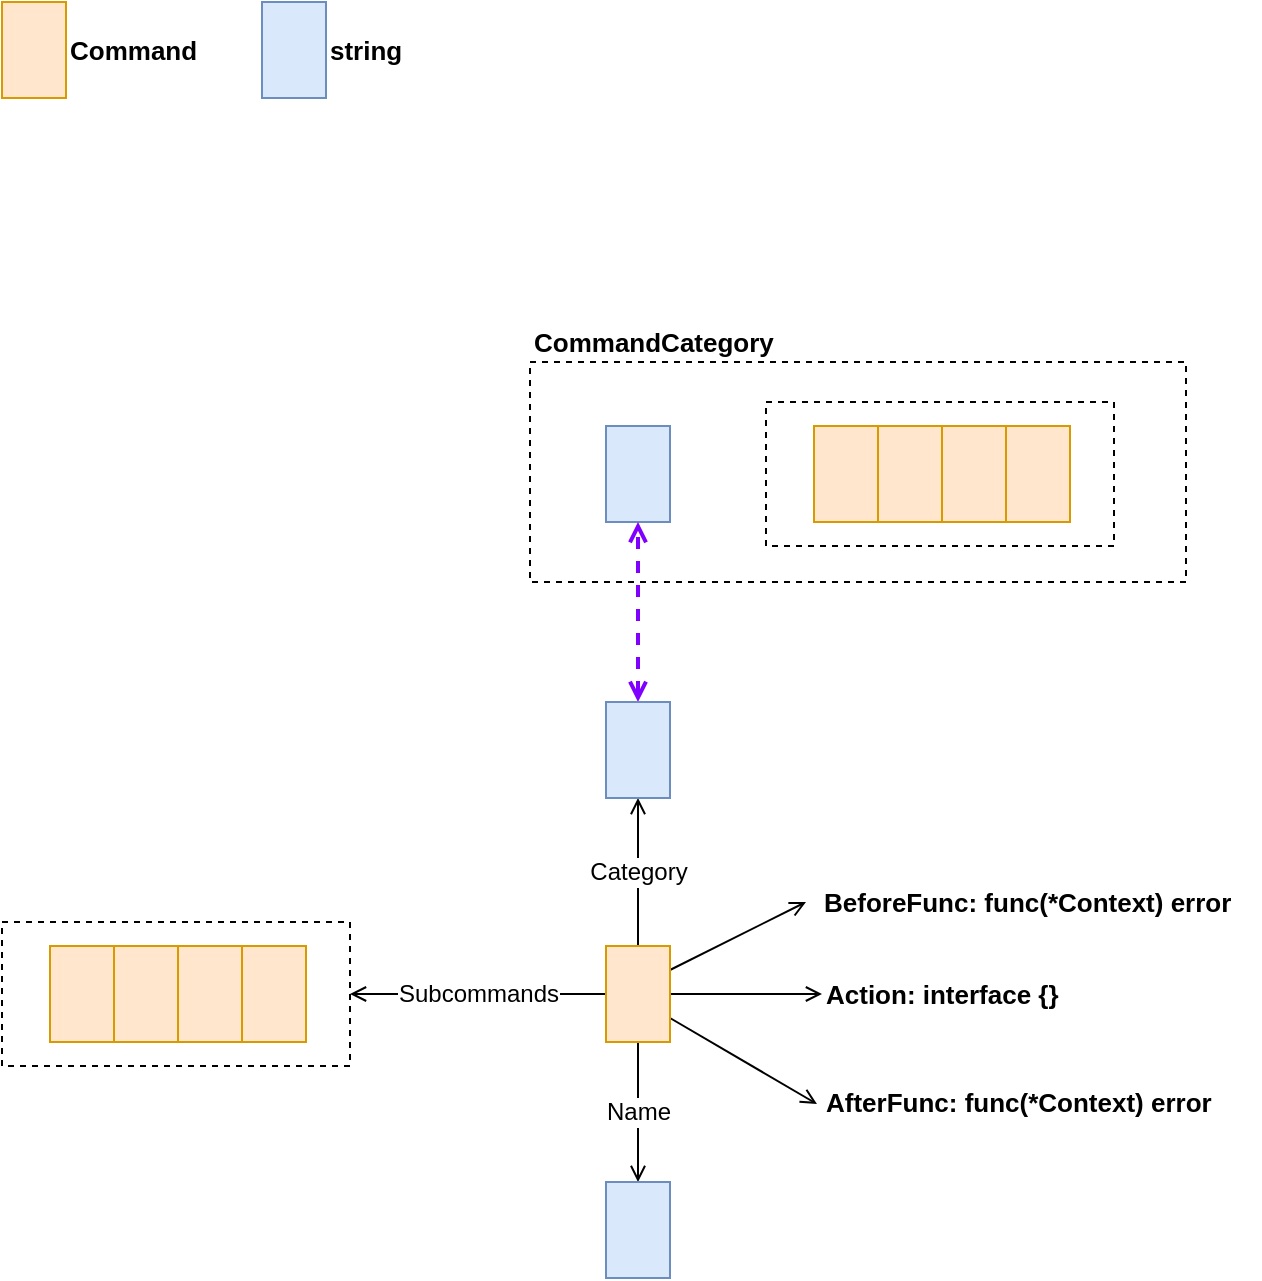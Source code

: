 <mxfile version="12.9.3" type="device" pages="6"><diagram id="wNUPJqOPRgNSfV4QIwLs" name="command"><mxGraphModel dx="946" dy="725" grid="1" gridSize="10" guides="1" tooltips="1" connect="1" arrows="1" fold="1" page="1" pageScale="1" pageWidth="850" pageHeight="1100" math="0" shadow="0"><root><mxCell id="0"/><mxCell id="1" parent="0"/><mxCell id="uclJUtmhgVbhVEcF4rIp-11" value="" style="rounded=0;whiteSpace=wrap;html=1;strokeColor=#000000;fillColor=none;fontSize=13;fontColor=#000000;align=left;dashed=1;" vertex="1" parent="1"><mxGeometry x="284" y="200" width="328" height="110" as="geometry"/></mxCell><mxCell id="uclJUtmhgVbhVEcF4rIp-9" value="" style="rounded=0;whiteSpace=wrap;html=1;strokeColor=#000000;fillColor=none;fontSize=13;fontColor=#000000;align=left;dashed=1;" vertex="1" parent="1"><mxGeometry x="402" y="220" width="174" height="72" as="geometry"/></mxCell><mxCell id="uclJUtmhgVbhVEcF4rIp-1" value="" style="rounded=0;whiteSpace=wrap;html=1;strokeColor=#d79b00;fillColor=#ffe6cc;fontSize=16;align=center;" vertex="1" parent="1"><mxGeometry x="20" y="20" width="32" height="48" as="geometry"/></mxCell><mxCell id="uclJUtmhgVbhVEcF4rIp-2" value="Command" style="text;html=1;align=left;verticalAlign=middle;resizable=0;points=[];autosize=1;fontSize=13;fontColor=#000000;fontStyle=1;" vertex="1" parent="1"><mxGeometry x="52" y="34" width="80" height="20" as="geometry"/></mxCell><mxCell id="uclJUtmhgVbhVEcF4rIp-3" value="" style="rounded=0;whiteSpace=wrap;html=1;strokeColor=#6c8ebf;fillColor=#dae8fc;fontSize=16;align=center;" vertex="1" parent="1"><mxGeometry x="150" y="20" width="32" height="48" as="geometry"/></mxCell><mxCell id="uclJUtmhgVbhVEcF4rIp-4" value="string" style="text;html=1;align=left;verticalAlign=middle;resizable=0;points=[];autosize=1;fontSize=13;fontColor=#000000;fontStyle=1;" vertex="1" parent="1"><mxGeometry x="182" y="34" width="50" height="20" as="geometry"/></mxCell><mxCell id="uclJUtmhgVbhVEcF4rIp-5" value="" style="rounded=0;whiteSpace=wrap;html=1;strokeColor=#d79b00;fillColor=#ffe6cc;fontSize=16;align=center;" vertex="1" parent="1"><mxGeometry x="426" y="232" width="32" height="48" as="geometry"/></mxCell><mxCell id="uclJUtmhgVbhVEcF4rIp-6" value="" style="rounded=0;whiteSpace=wrap;html=1;strokeColor=#d79b00;fillColor=#ffe6cc;fontSize=16;align=center;" vertex="1" parent="1"><mxGeometry x="458" y="232" width="32" height="48" as="geometry"/></mxCell><mxCell id="uclJUtmhgVbhVEcF4rIp-7" value="" style="rounded=0;whiteSpace=wrap;html=1;strokeColor=#d79b00;fillColor=#ffe6cc;fontSize=16;align=center;" vertex="1" parent="1"><mxGeometry x="490" y="232" width="32" height="48" as="geometry"/></mxCell><mxCell id="uclJUtmhgVbhVEcF4rIp-8" value="" style="rounded=0;whiteSpace=wrap;html=1;strokeColor=#d79b00;fillColor=#ffe6cc;fontSize=16;align=center;" vertex="1" parent="1"><mxGeometry x="522" y="232" width="32" height="48" as="geometry"/></mxCell><mxCell id="uclJUtmhgVbhVEcF4rIp-10" value="" style="rounded=0;whiteSpace=wrap;html=1;strokeColor=#6c8ebf;fillColor=#dae8fc;fontSize=16;align=center;" vertex="1" parent="1"><mxGeometry x="322" y="232" width="32" height="48" as="geometry"/></mxCell><mxCell id="uclJUtmhgVbhVEcF4rIp-12" value="CommandCategory" style="text;html=1;align=left;verticalAlign=middle;resizable=0;points=[];autosize=1;fontSize=13;fontColor=#000000;fontStyle=1;" vertex="1" parent="1"><mxGeometry x="284" y="180" width="140" height="20" as="geometry"/></mxCell><mxCell id="uclJUtmhgVbhVEcF4rIp-15" value="Category" style="edgeStyle=orthogonalEdgeStyle;rounded=0;orthogonalLoop=1;jettySize=auto;html=1;exitX=0.5;exitY=0;exitDx=0;exitDy=0;endArrow=open;endFill=0;strokeColor=#000000;fontSize=12;fontColor=#000000;" edge="1" parent="1" source="uclJUtmhgVbhVEcF4rIp-13" target="uclJUtmhgVbhVEcF4rIp-14"><mxGeometry relative="1" as="geometry"/></mxCell><mxCell id="uclJUtmhgVbhVEcF4rIp-18" value="Name" style="edgeStyle=orthogonalEdgeStyle;rounded=0;orthogonalLoop=1;jettySize=auto;html=1;exitX=0.5;exitY=1;exitDx=0;exitDy=0;entryX=0.5;entryY=0;entryDx=0;entryDy=0;startArrow=none;startFill=0;endArrow=open;endFill=0;strokeColor=#000000;strokeWidth=1;fontSize=12;fontColor=#000000;" edge="1" parent="1" source="uclJUtmhgVbhVEcF4rIp-13" target="uclJUtmhgVbhVEcF4rIp-17"><mxGeometry relative="1" as="geometry"/></mxCell><mxCell id="uclJUtmhgVbhVEcF4rIp-19" style="rounded=0;orthogonalLoop=1;jettySize=auto;html=1;exitX=1;exitY=0.25;exitDx=0;exitDy=0;startArrow=none;startFill=0;endArrow=open;endFill=0;strokeColor=#000000;strokeWidth=1;fontSize=12;fontColor=#000000;" edge="1" parent="1" source="uclJUtmhgVbhVEcF4rIp-13"><mxGeometry relative="1" as="geometry"><mxPoint x="422" y="470" as="targetPoint"/></mxGeometry></mxCell><mxCell id="uclJUtmhgVbhVEcF4rIp-22" style="edgeStyle=none;rounded=0;orthogonalLoop=1;jettySize=auto;html=1;exitX=1;exitY=0.5;exitDx=0;exitDy=0;startArrow=none;startFill=0;endArrow=open;endFill=0;strokeColor=#000000;strokeWidth=1;fontSize=12;fontColor=#000000;" edge="1" parent="1" source="uclJUtmhgVbhVEcF4rIp-13" target="uclJUtmhgVbhVEcF4rIp-21"><mxGeometry relative="1" as="geometry"/></mxCell><mxCell id="uclJUtmhgVbhVEcF4rIp-24" style="edgeStyle=none;rounded=0;orthogonalLoop=1;jettySize=auto;html=1;exitX=1;exitY=0.75;exitDx=0;exitDy=0;entryX=-0.012;entryY=0.55;entryDx=0;entryDy=0;entryPerimeter=0;startArrow=none;startFill=0;endArrow=open;endFill=0;strokeColor=#000000;strokeWidth=1;fontSize=12;fontColor=#000000;" edge="1" parent="1" source="uclJUtmhgVbhVEcF4rIp-13" target="uclJUtmhgVbhVEcF4rIp-23"><mxGeometry relative="1" as="geometry"/></mxCell><mxCell id="uclJUtmhgVbhVEcF4rIp-30" value="Subcommands" style="edgeStyle=none;rounded=0;orthogonalLoop=1;jettySize=auto;html=1;exitX=0;exitY=0.5;exitDx=0;exitDy=0;entryX=1;entryY=0.5;entryDx=0;entryDy=0;startArrow=none;startFill=0;endArrow=open;endFill=0;strokeColor=#000000;strokeWidth=1;fontSize=12;fontColor=#000000;" edge="1" parent="1" source="uclJUtmhgVbhVEcF4rIp-13" target="uclJUtmhgVbhVEcF4rIp-25"><mxGeometry relative="1" as="geometry"/></mxCell><mxCell id="uclJUtmhgVbhVEcF4rIp-13" value="" style="rounded=0;whiteSpace=wrap;html=1;strokeColor=#d79b00;fillColor=#ffe6cc;fontSize=16;align=center;" vertex="1" parent="1"><mxGeometry x="322" y="492" width="32" height="48" as="geometry"/></mxCell><mxCell id="uclJUtmhgVbhVEcF4rIp-16" style="edgeStyle=orthogonalEdgeStyle;rounded=0;orthogonalLoop=1;jettySize=auto;html=1;exitX=0.5;exitY=0;exitDx=0;exitDy=0;endArrow=open;endFill=0;strokeColor=#7F00FF;fontSize=12;fontColor=#000000;startArrow=open;startFill=0;dashed=1;strokeWidth=2;" edge="1" parent="1" source="uclJUtmhgVbhVEcF4rIp-14" target="uclJUtmhgVbhVEcF4rIp-10"><mxGeometry relative="1" as="geometry"/></mxCell><mxCell id="uclJUtmhgVbhVEcF4rIp-14" value="" style="rounded=0;whiteSpace=wrap;html=1;strokeColor=#6c8ebf;fillColor=#dae8fc;fontSize=16;align=center;" vertex="1" parent="1"><mxGeometry x="322" y="370" width="32" height="48" as="geometry"/></mxCell><mxCell id="uclJUtmhgVbhVEcF4rIp-17" value="" style="rounded=0;whiteSpace=wrap;html=1;strokeColor=#6c8ebf;fillColor=#dae8fc;fontSize=16;align=center;" vertex="1" parent="1"><mxGeometry x="322" y="610" width="32" height="48" as="geometry"/></mxCell><mxCell id="uclJUtmhgVbhVEcF4rIp-20" value="BeforeFunc: func(*Context) error" style="text;html=1;align=left;verticalAlign=middle;resizable=0;points=[];autosize=1;fontSize=13;fontColor=#000000;fontStyle=1;" vertex="1" parent="1"><mxGeometry x="429" y="460" width="220" height="20" as="geometry"/></mxCell><mxCell id="uclJUtmhgVbhVEcF4rIp-21" value="Action: interface {}" style="text;html=1;align=left;verticalAlign=middle;resizable=0;points=[];autosize=1;fontSize=13;fontColor=#000000;fontStyle=1;" vertex="1" parent="1"><mxGeometry x="430" y="506" width="130" height="20" as="geometry"/></mxCell><mxCell id="uclJUtmhgVbhVEcF4rIp-23" value="AfterFunc: func(*Context) error" style="text;html=1;align=left;verticalAlign=middle;resizable=0;points=[];autosize=1;fontSize=13;fontColor=#000000;fontStyle=1;" vertex="1" parent="1"><mxGeometry x="430" y="560" width="210" height="20" as="geometry"/></mxCell><mxCell id="uclJUtmhgVbhVEcF4rIp-25" value="" style="rounded=0;whiteSpace=wrap;html=1;strokeColor=#000000;fillColor=none;fontSize=13;fontColor=#000000;align=left;dashed=1;" vertex="1" parent="1"><mxGeometry x="20" y="480" width="174" height="72" as="geometry"/></mxCell><mxCell id="uclJUtmhgVbhVEcF4rIp-26" value="" style="rounded=0;whiteSpace=wrap;html=1;strokeColor=#d79b00;fillColor=#ffe6cc;fontSize=16;align=center;" vertex="1" parent="1"><mxGeometry x="44" y="492" width="32" height="48" as="geometry"/></mxCell><mxCell id="uclJUtmhgVbhVEcF4rIp-27" value="" style="rounded=0;whiteSpace=wrap;html=1;strokeColor=#d79b00;fillColor=#ffe6cc;fontSize=16;align=center;" vertex="1" parent="1"><mxGeometry x="76" y="492" width="32" height="48" as="geometry"/></mxCell><mxCell id="uclJUtmhgVbhVEcF4rIp-28" value="" style="rounded=0;whiteSpace=wrap;html=1;strokeColor=#d79b00;fillColor=#ffe6cc;fontSize=16;align=center;" vertex="1" parent="1"><mxGeometry x="108" y="492" width="32" height="48" as="geometry"/></mxCell><mxCell id="uclJUtmhgVbhVEcF4rIp-29" value="" style="rounded=0;whiteSpace=wrap;html=1;strokeColor=#d79b00;fillColor=#ffe6cc;fontSize=16;align=center;" vertex="1" parent="1"><mxGeometry x="140" y="492" width="32" height="48" as="geometry"/></mxCell></root></mxGraphModel></diagram><diagram id="EfOi3bwd15YSfkPfe8Yk" name="trie"><mxGraphModel dx="946" dy="725" grid="1" gridSize="10" guides="1" tooltips="1" connect="1" arrows="1" fold="1" page="1" pageScale="1" pageWidth="850" pageHeight="1100" math="0" shadow="0"><root><mxCell id="fvtxeIj8hcCJnXoTUE9d-0"/><mxCell id="fvtxeIj8hcCJnXoTUE9d-1" parent="fvtxeIj8hcCJnXoTUE9d-0"/><mxCell id="mjMZDakwKmabTpnr2m9i-0" value="" style="rounded=0;whiteSpace=wrap;html=1;strokeColor=#000000;fillColor=none;fontSize=13;fontColor=#000000;align=left;dashed=1;" vertex="1" parent="fvtxeIj8hcCJnXoTUE9d-1"><mxGeometry x="380" y="369" width="196" height="90" as="geometry"/></mxCell><mxCell id="uVfzVplbgTQqScmn4XAu-0" value="" style="rounded=0;whiteSpace=wrap;html=1;strokeColor=#d79b00;fillColor=#ffe6cc;fontSize=16;align=center;" vertex="1" parent="fvtxeIj8hcCJnXoTUE9d-1"><mxGeometry x="20" y="20" width="32" height="48" as="geometry"/></mxCell><mxCell id="uVfzVplbgTQqScmn4XAu-1" value="rune" style="text;html=1;align=left;verticalAlign=middle;resizable=0;points=[];autosize=1;fontSize=13;fontColor=#000000;fontStyle=1;" vertex="1" parent="fvtxeIj8hcCJnXoTUE9d-1"><mxGeometry x="52" y="34" width="40" height="20" as="geometry"/></mxCell><mxCell id="uVfzVplbgTQqScmn4XAu-2" value="" style="rounded=0;whiteSpace=wrap;html=1;strokeColor=#6c8ebf;fillColor=#dae8fc;fontSize=16;align=center;" vertex="1" parent="fvtxeIj8hcCJnXoTUE9d-1"><mxGeometry x="110" y="20" width="32" height="48" as="geometry"/></mxCell><mxCell id="uVfzVplbgTQqScmn4XAu-3" value="string" style="text;html=1;align=left;verticalAlign=middle;resizable=0;points=[];autosize=1;fontSize=13;fontColor=#000000;fontStyle=1;" vertex="1" parent="fvtxeIj8hcCJnXoTUE9d-1"><mxGeometry x="142" y="34" width="50" height="20" as="geometry"/></mxCell><mxCell id="uVfzVplbgTQqScmn4XAu-4" value="" style="rounded=0;whiteSpace=wrap;html=1;strokeColor=#d6b656;fillColor=#fff2cc;fontSize=16;align=center;" vertex="1" parent="fvtxeIj8hcCJnXoTUE9d-1"><mxGeometry x="200" y="20" width="32" height="48" as="geometry"/></mxCell><mxCell id="uVfzVplbgTQqScmn4XAu-5" value="Trie" style="text;html=1;align=left;verticalAlign=middle;resizable=0;points=[];autosize=1;fontSize=13;fontColor=#000000;fontStyle=1;" vertex="1" parent="fvtxeIj8hcCJnXoTUE9d-1"><mxGeometry x="232" y="34" width="40" height="20" as="geometry"/></mxCell><mxCell id="uVfzVplbgTQqScmn4XAu-6" value="" style="rounded=0;whiteSpace=wrap;html=1;strokeColor=#82b366;fillColor=#d5e8d4;fontSize=16;align=center;" vertex="1" parent="fvtxeIj8hcCJnXoTUE9d-1"><mxGeometry x="280" y="20" width="32" height="48" as="geometry"/></mxCell><mxCell id="uVfzVplbgTQqScmn4XAu-7" value="Node" style="text;html=1;align=left;verticalAlign=middle;resizable=0;points=[];autosize=1;fontSize=13;fontColor=#000000;fontStyle=1;" vertex="1" parent="fvtxeIj8hcCJnXoTUE9d-1"><mxGeometry x="312" y="34" width="50" height="20" as="geometry"/></mxCell><mxCell id="uVfzVplbgTQqScmn4XAu-10" value="root" style="edgeStyle=none;rounded=0;orthogonalLoop=1;jettySize=auto;html=1;exitX=0.5;exitY=1;exitDx=0;exitDy=0;entryX=0.5;entryY=0;entryDx=0;entryDy=0;startArrow=none;startFill=0;endArrow=open;endFill=0;strokeColor=#000000;strokeWidth=1;fontSize=12;fontColor=#000000;" edge="1" parent="fvtxeIj8hcCJnXoTUE9d-1" source="uVfzVplbgTQqScmn4XAu-8" target="uVfzVplbgTQqScmn4XAu-9"><mxGeometry relative="1" as="geometry"/></mxCell><mxCell id="mjMZDakwKmabTpnr2m9i-19" value="size" style="rounded=0;orthogonalLoop=1;jettySize=auto;html=1;exitX=1;exitY=0.5;exitDx=0;exitDy=0;startArrow=none;startFill=0;endArrow=open;endFill=0;strokeColor=#000000;strokeWidth=1;fontSize=12;fontColor=#000000;" edge="1" parent="fvtxeIj8hcCJnXoTUE9d-1" source="uVfzVplbgTQqScmn4XAu-8" target="mjMZDakwKmabTpnr2m9i-18"><mxGeometry relative="1" as="geometry"/></mxCell><mxCell id="uVfzVplbgTQqScmn4XAu-8" value="" style="rounded=0;whiteSpace=wrap;html=1;strokeColor=#d6b656;fillColor=#fff2cc;fontSize=16;align=center;" vertex="1" parent="fvtxeIj8hcCJnXoTUE9d-1"><mxGeometry x="407" y="160" width="32" height="48" as="geometry"/></mxCell><mxCell id="uVfzVplbgTQqScmn4XAu-12" value="value" style="edgeStyle=none;rounded=0;orthogonalLoop=1;jettySize=auto;html=1;exitX=1;exitY=0.5;exitDx=0;exitDy=0;startArrow=none;startFill=0;endArrow=open;endFill=0;strokeColor=#000000;strokeWidth=1;fontSize=12;fontColor=#000000;" edge="1" parent="fvtxeIj8hcCJnXoTUE9d-1" source="uVfzVplbgTQqScmn4XAu-9" target="uVfzVplbgTQqScmn4XAu-11"><mxGeometry relative="1" as="geometry"/></mxCell><mxCell id="mjMZDakwKmabTpnr2m9i-1" value="child" style="edgeStyle=none;rounded=0;orthogonalLoop=1;jettySize=auto;html=1;exitX=0.5;exitY=1;exitDx=0;exitDy=0;entryX=0.219;entryY=-0.011;entryDx=0;entryDy=0;entryPerimeter=0;startArrow=none;startFill=0;endArrow=open;endFill=0;strokeColor=#000000;strokeWidth=1;fontSize=12;fontColor=#000000;" edge="1" parent="fvtxeIj8hcCJnXoTUE9d-1" source="uVfzVplbgTQqScmn4XAu-9" target="mjMZDakwKmabTpnr2m9i-0"><mxGeometry relative="1" as="geometry"/></mxCell><mxCell id="mjMZDakwKmabTpnr2m9i-7" style="edgeStyle=orthogonalEdgeStyle;curved=1;rounded=0;orthogonalLoop=1;jettySize=auto;html=1;exitX=0;exitY=0.75;exitDx=0;exitDy=0;dashed=1;startArrow=none;startFill=0;endArrow=open;endFill=0;strokeColor=#FF8000;strokeWidth=2;fontSize=12;fontColor=#000000;entryX=0.5;entryY=0;entryDx=0;entryDy=0;" edge="1" parent="fvtxeIj8hcCJnXoTUE9d-1" source="uVfzVplbgTQqScmn4XAu-9" target="uVfzVplbgTQqScmn4XAu-13"><mxGeometry relative="1" as="geometry"><mxPoint x="280" y="390" as="targetPoint"/></mxGeometry></mxCell><mxCell id="uVfzVplbgTQqScmn4XAu-9" value="" style="rounded=0;whiteSpace=wrap;html=1;strokeColor=#82b366;fillColor=#d5e8d4;fontSize=16;align=center;" vertex="1" parent="fvtxeIj8hcCJnXoTUE9d-1"><mxGeometry x="407" y="270" width="32" height="48" as="geometry"/></mxCell><mxCell id="uVfzVplbgTQqScmn4XAu-11" value="" style="rounded=0;whiteSpace=wrap;html=1;strokeColor=#6c8ebf;fillColor=#dae8fc;fontSize=16;align=center;" vertex="1" parent="fvtxeIj8hcCJnXoTUE9d-1"><mxGeometry x="517" y="270" width="32" height="48" as="geometry"/></mxCell><mxCell id="uVfzVplbgTQqScmn4XAu-15" value="" style="edgeStyle=none;rounded=0;orthogonalLoop=1;jettySize=auto;html=1;exitX=1;exitY=0.5;exitDx=0;exitDy=0;entryX=0;entryY=0.5;entryDx=0;entryDy=0;startArrow=none;startFill=0;endArrow=open;endFill=0;strokeColor=#000000;strokeWidth=1;fontSize=12;fontColor=#000000;dashed=1;" edge="1" parent="fvtxeIj8hcCJnXoTUE9d-1" source="uVfzVplbgTQqScmn4XAu-13" target="uVfzVplbgTQqScmn4XAu-14"><mxGeometry relative="1" as="geometry"/></mxCell><mxCell id="mjMZDakwKmabTpnr2m9i-8" style="edgeStyle=orthogonalEdgeStyle;curved=1;rounded=0;orthogonalLoop=1;jettySize=auto;html=1;exitX=0.75;exitY=0;exitDx=0;exitDy=0;entryX=0.5;entryY=0;entryDx=0;entryDy=0;dashed=1;startArrow=none;startFill=0;endArrow=open;endFill=0;strokeColor=#FF8000;strokeWidth=2;fontSize=12;fontColor=#000000;" edge="1" parent="fvtxeIj8hcCJnXoTUE9d-1" source="uVfzVplbgTQqScmn4XAu-13" target="uVfzVplbgTQqScmn4XAu-14"><mxGeometry relative="1" as="geometry"/></mxCell><mxCell id="uVfzVplbgTQqScmn4XAu-13" value="" style="rounded=0;whiteSpace=wrap;html=1;strokeColor=#d79b00;fillColor=#ffe6cc;fontSize=16;align=center;" vertex="1" parent="fvtxeIj8hcCJnXoTUE9d-1"><mxGeometry x="407" y="390" width="32" height="48" as="geometry"/></mxCell><mxCell id="mjMZDakwKmabTpnr2m9i-15" value="child" style="edgeStyle=orthogonalEdgeStyle;curved=1;rounded=0;orthogonalLoop=1;jettySize=auto;html=1;exitX=0.5;exitY=1;exitDx=0;exitDy=0;entryX=0.219;entryY=0;entryDx=0;entryDy=0;entryPerimeter=0;startArrow=none;startFill=0;endArrow=open;endFill=0;strokeColor=#000000;strokeWidth=1;fontSize=12;fontColor=#000000;" edge="1" parent="fvtxeIj8hcCJnXoTUE9d-1" source="uVfzVplbgTQqScmn4XAu-14" target="mjMZDakwKmabTpnr2m9i-9"><mxGeometry relative="1" as="geometry"/></mxCell><mxCell id="mjMZDakwKmabTpnr2m9i-17" style="edgeStyle=orthogonalEdgeStyle;curved=1;rounded=0;orthogonalLoop=1;jettySize=auto;html=1;exitX=1;exitY=0.5;exitDx=0;exitDy=0;entryX=0.75;entryY=0;entryDx=0;entryDy=0;dashed=1;startArrow=none;startFill=0;endArrow=open;endFill=0;strokeColor=#0000FF;strokeWidth=2;fontSize=12;fontColor=#000000;" edge="1" parent="fvtxeIj8hcCJnXoTUE9d-1" source="uVfzVplbgTQqScmn4XAu-14" target="mjMZDakwKmabTpnr2m9i-12"><mxGeometry relative="1" as="geometry"/></mxCell><mxCell id="uVfzVplbgTQqScmn4XAu-14" value="" style="rounded=0;whiteSpace=wrap;html=1;strokeColor=#82b366;fillColor=#d5e8d4;fontSize=16;align=center;" vertex="1" parent="fvtxeIj8hcCJnXoTUE9d-1"><mxGeometry x="517" y="390" width="32" height="48" as="geometry"/></mxCell><mxCell id="uVfzVplbgTQqScmn4XAu-16" value="map" style="text;html=1;align=center;verticalAlign=middle;resizable=0;points=[];autosize=1;fontSize=12;fontColor=#000000;" vertex="1" parent="fvtxeIj8hcCJnXoTUE9d-1"><mxGeometry x="458" y="390" width="40" height="20" as="geometry"/></mxCell><mxCell id="mjMZDakwKmabTpnr2m9i-6" style="edgeStyle=orthogonalEdgeStyle;rounded=0;orthogonalLoop=1;jettySize=auto;html=1;exitX=0.5;exitY=1;exitDx=0;exitDy=0;startArrow=none;startFill=0;endArrow=open;endFill=0;strokeColor=#FF8000;strokeWidth=2;fontSize=12;fontColor=#000000;curved=1;entryX=0;entryY=0.5;entryDx=0;entryDy=0;dashed=1;" edge="1" parent="fvtxeIj8hcCJnXoTUE9d-1" source="mjMZDakwKmabTpnr2m9i-2" target="uVfzVplbgTQqScmn4XAu-9"><mxGeometry relative="1" as="geometry"><mxPoint x="60" y="270" as="targetPoint"/></mxGeometry></mxCell><mxCell id="mjMZDakwKmabTpnr2m9i-2" value="a" style="rounded=0;whiteSpace=wrap;html=1;strokeColor=#d79b00;fillColor=#ffe6cc;fontSize=16;align=center;" vertex="1" parent="fvtxeIj8hcCJnXoTUE9d-1"><mxGeometry x="40" y="160" width="32" height="48" as="geometry"/></mxCell><mxCell id="mjMZDakwKmabTpnr2m9i-16" style="edgeStyle=orthogonalEdgeStyle;curved=1;rounded=0;orthogonalLoop=1;jettySize=auto;html=1;exitX=0.5;exitY=1;exitDx=0;exitDy=0;entryX=0;entryY=0.75;entryDx=0;entryDy=0;startArrow=none;startFill=0;endArrow=open;endFill=0;strokeColor=#0000FF;strokeWidth=2;fontSize=12;fontColor=#000000;dashed=1;" edge="1" parent="fvtxeIj8hcCJnXoTUE9d-1" source="mjMZDakwKmabTpnr2m9i-3" target="uVfzVplbgTQqScmn4XAu-14"><mxGeometry relative="1" as="geometry"/></mxCell><mxCell id="mjMZDakwKmabTpnr2m9i-3" value="b" style="rounded=0;whiteSpace=wrap;html=1;strokeColor=#d79b00;fillColor=#ffe6cc;fontSize=16;align=center;" vertex="1" parent="fvtxeIj8hcCJnXoTUE9d-1"><mxGeometry x="72" y="160" width="32" height="48" as="geometry"/></mxCell><mxCell id="mjMZDakwKmabTpnr2m9i-4" value="c" style="rounded=0;whiteSpace=wrap;html=1;strokeColor=#d79b00;fillColor=#ffe6cc;fontSize=16;align=center;" vertex="1" parent="fvtxeIj8hcCJnXoTUE9d-1"><mxGeometry x="104" y="160" width="32" height="48" as="geometry"/></mxCell><mxCell id="mjMZDakwKmabTpnr2m9i-5" value="d" style="rounded=0;whiteSpace=wrap;html=1;strokeColor=#d79b00;fillColor=#ffe6cc;fontSize=16;align=center;" vertex="1" parent="fvtxeIj8hcCJnXoTUE9d-1"><mxGeometry x="136" y="160" width="32" height="48" as="geometry"/></mxCell><mxCell id="mjMZDakwKmabTpnr2m9i-9" value="" style="rounded=0;whiteSpace=wrap;html=1;strokeColor=#000000;fillColor=none;fontSize=13;fontColor=#000000;align=left;dashed=1;" vertex="1" parent="fvtxeIj8hcCJnXoTUE9d-1"><mxGeometry x="490" y="520" width="196" height="90" as="geometry"/></mxCell><mxCell id="mjMZDakwKmabTpnr2m9i-10" value="" style="edgeStyle=none;rounded=0;orthogonalLoop=1;jettySize=auto;html=1;exitX=1;exitY=0.5;exitDx=0;exitDy=0;entryX=0;entryY=0.5;entryDx=0;entryDy=0;startArrow=none;startFill=0;endArrow=open;endFill=0;strokeColor=#000000;strokeWidth=1;fontSize=12;fontColor=#000000;dashed=1;" edge="1" parent="fvtxeIj8hcCJnXoTUE9d-1" source="mjMZDakwKmabTpnr2m9i-12" target="mjMZDakwKmabTpnr2m9i-13"><mxGeometry relative="1" as="geometry"/></mxCell><mxCell id="mjMZDakwKmabTpnr2m9i-11" style="edgeStyle=orthogonalEdgeStyle;curved=1;rounded=0;orthogonalLoop=1;jettySize=auto;html=1;exitX=0.5;exitY=1;exitDx=0;exitDy=0;entryX=0;entryY=0.75;entryDx=0;entryDy=0;dashed=1;startArrow=none;startFill=0;endArrow=open;endFill=0;strokeColor=#0000FF;strokeWidth=2;fontSize=12;fontColor=#000000;" edge="1" parent="fvtxeIj8hcCJnXoTUE9d-1" source="mjMZDakwKmabTpnr2m9i-12" target="mjMZDakwKmabTpnr2m9i-13"><mxGeometry relative="1" as="geometry"/></mxCell><mxCell id="mjMZDakwKmabTpnr2m9i-12" value="" style="rounded=0;whiteSpace=wrap;html=1;strokeColor=#d79b00;fillColor=#ffe6cc;fontSize=16;align=center;" vertex="1" parent="fvtxeIj8hcCJnXoTUE9d-1"><mxGeometry x="517" y="541" width="32" height="48" as="geometry"/></mxCell><mxCell id="mjMZDakwKmabTpnr2m9i-22" style="edgeStyle=none;rounded=0;orthogonalLoop=1;jettySize=auto;html=1;exitX=0.5;exitY=1;exitDx=0;exitDy=0;startArrow=none;startFill=0;endArrow=open;endFill=0;strokeColor=#FF0000;strokeWidth=2;fontSize=12;fontColor=#000000;dashed=1;fillColor=#f8cecc;" edge="1" parent="fvtxeIj8hcCJnXoTUE9d-1" source="mjMZDakwKmabTpnr2m9i-13" target="mjMZDakwKmabTpnr2m9i-21"><mxGeometry relative="1" as="geometry"/></mxCell><mxCell id="mjMZDakwKmabTpnr2m9i-13" value="" style="rounded=0;whiteSpace=wrap;html=1;strokeColor=#82b366;fillColor=#d5e8d4;fontSize=16;align=center;" vertex="1" parent="fvtxeIj8hcCJnXoTUE9d-1"><mxGeometry x="627" y="541" width="32" height="48" as="geometry"/></mxCell><mxCell id="mjMZDakwKmabTpnr2m9i-14" value="map" style="text;html=1;align=center;verticalAlign=middle;resizable=0;points=[];autosize=1;fontSize=12;fontColor=#000000;" vertex="1" parent="fvtxeIj8hcCJnXoTUE9d-1"><mxGeometry x="568" y="541" width="40" height="20" as="geometry"/></mxCell><mxCell id="mjMZDakwKmabTpnr2m9i-18" value="int" style="rounded=0;whiteSpace=wrap;html=1;fontSize=16;align=center;" vertex="1" parent="fvtxeIj8hcCJnXoTUE9d-1"><mxGeometry x="517" y="160" width="32" height="48" as="geometry"/></mxCell><mxCell id="mjMZDakwKmabTpnr2m9i-24" value="value" style="edgeStyle=none;rounded=0;orthogonalLoop=1;jettySize=auto;html=1;exitX=0;exitY=0.5;exitDx=0;exitDy=0;entryX=1;entryY=0.5;entryDx=0;entryDy=0;startArrow=none;startFill=0;endArrow=open;endFill=0;strokeColor=#000000;strokeWidth=1;fontSize=12;fontColor=#000000;" edge="1" parent="fvtxeIj8hcCJnXoTUE9d-1" source="mjMZDakwKmabTpnr2m9i-21" target="mjMZDakwKmabTpnr2m9i-23"><mxGeometry relative="1" as="geometry"/></mxCell><mxCell id="mjMZDakwKmabTpnr2m9i-21" value="" style="rounded=0;whiteSpace=wrap;html=1;strokeColor=#82b366;fillColor=#d5e8d4;fontSize=16;align=center;" vertex="1" parent="fvtxeIj8hcCJnXoTUE9d-1"><mxGeometry x="627" y="720" width="32" height="48" as="geometry"/></mxCell><mxCell id="mjMZDakwKmabTpnr2m9i-23" value="abcd" style="rounded=0;whiteSpace=wrap;html=1;strokeColor=#6c8ebf;fillColor=#dae8fc;fontSize=16;align=center;" vertex="1" parent="fvtxeIj8hcCJnXoTUE9d-1"><mxGeometry x="439" y="720" width="64" height="48" as="geometry"/></mxCell></root></mxGraphModel></diagram><diagram id="Gb-Sc-wl1nG_HswuqXct" name="forwarder"><mxGraphModel dx="946" dy="725" grid="1" gridSize="10" guides="1" tooltips="1" connect="1" arrows="1" fold="1" page="1" pageScale="1" pageWidth="850" pageHeight="1100" math="0" shadow="0"><root><mxCell id="wbn0BoVJdmvtRONwvlNH-0"/><mxCell id="wbn0BoVJdmvtRONwvlNH-1" parent="wbn0BoVJdmvtRONwvlNH-0"/><mxCell id="tYuUMID0GLMoo71F99rE-0" value="" style="rounded=0;whiteSpace=wrap;html=1;strokeColor=#d79b00;fillColor=#ffe6cc;fontSize=16;align=center;" vertex="1" parent="wbn0BoVJdmvtRONwvlNH-1"><mxGeometry x="20" y="20" width="32" height="48" as="geometry"/></mxCell><mxCell id="tYuUMID0GLMoo71F99rE-1" value="Forwarder" style="text;html=1;align=left;verticalAlign=middle;resizable=0;points=[];autosize=1;fontSize=13;fontColor=#000000;fontStyle=1;" vertex="1" parent="wbn0BoVJdmvtRONwvlNH-1"><mxGeometry x="52" y="34" width="80" height="20" as="geometry"/></mxCell><mxCell id="tYuUMID0GLMoo71F99rE-2" value="" style="rounded=0;whiteSpace=wrap;html=1;strokeColor=#6c8ebf;fillColor=#dae8fc;fontSize=16;align=center;" vertex="1" parent="wbn0BoVJdmvtRONwvlNH-1"><mxGeometry x="132" y="20" width="32" height="48" as="geometry"/></mxCell><mxCell id="tYuUMID0GLMoo71F99rE-3" value="DNSCache" style="text;html=1;align=left;verticalAlign=middle;resizable=0;points=[];autosize=1;fontSize=13;fontColor=#000000;fontStyle=1;" vertex="1" parent="wbn0BoVJdmvtRONwvlNH-1"><mxGeometry x="164" y="34" width="80" height="20" as="geometry"/></mxCell><mxCell id="tYuUMID0GLMoo71F99rE-4" value="" style="rounded=0;whiteSpace=wrap;html=1;strokeColor=#82b366;fillColor=#d5e8d4;fontSize=16;align=center;" vertex="1" parent="wbn0BoVJdmvtRONwvlNH-1"><mxGeometry x="250" y="20" width="32" height="48" as="geometry"/></mxCell><mxCell id="tYuUMID0GLMoo71F99rE-5" value="httputil.ReverseProxy" style="text;html=1;align=left;verticalAlign=middle;resizable=0;points=[];autosize=1;fontSize=13;fontColor=#000000;fontStyle=1;" vertex="1" parent="wbn0BoVJdmvtRONwvlNH-1"><mxGeometry x="282" y="34" width="150" height="20" as="geometry"/></mxCell><mxCell id="tYuUMID0GLMoo71F99rE-6" value="" style="rounded=0;whiteSpace=wrap;html=1;strokeColor=#d6b656;fillColor=#fff2cc;fontSize=16;align=center;" vertex="1" parent="wbn0BoVJdmvtRONwvlNH-1"><mxGeometry x="432" y="20" width="32" height="48" as="geometry"/></mxCell><mxCell id="tYuUMID0GLMoo71F99rE-7" value="http.Transport" style="text;html=1;align=left;verticalAlign=middle;resizable=0;points=[];autosize=1;fontSize=13;fontStyle=1;fillColor=#ffffff;strokeColor=none;" vertex="1" parent="wbn0BoVJdmvtRONwvlNH-1"><mxGeometry x="464" y="34" width="100" height="20" as="geometry"/></mxCell><mxCell id="tYuUMID0GLMoo71F99rE-10" value="RoundTripper" style="edgeStyle=none;rounded=0;orthogonalLoop=1;jettySize=auto;html=1;exitX=0.5;exitY=1;exitDx=0;exitDy=0;entryX=0.5;entryY=0;entryDx=0;entryDy=0;startArrow=none;startFill=0;endArrow=open;endFill=0;strokeColor=#000000;strokeWidth=1;fontSize=12;fontColor=#000000;" edge="1" parent="wbn0BoVJdmvtRONwvlNH-1" source="tYuUMID0GLMoo71F99rE-8" target="tYuUMID0GLMoo71F99rE-9"><mxGeometry relative="1" as="geometry"/></mxCell><mxCell id="tYuUMID0GLMoo71F99rE-14" style="edgeStyle=none;rounded=0;orthogonalLoop=1;jettySize=auto;html=1;startArrow=none;startFill=0;endArrow=open;endFill=0;strokeColor=#0000FF;strokeWidth=2;fontSize=12;fontColor=#000000;entryX=0.75;entryY=0;entryDx=0;entryDy=0;dashed=1;" edge="1" parent="wbn0BoVJdmvtRONwvlNH-1" target="tYuUMID0GLMoo71F99rE-8"><mxGeometry relative="1" as="geometry"><mxPoint x="366" y="150" as="targetPoint"/><mxPoint x="374" y="130" as="sourcePoint"/></mxGeometry></mxCell><mxCell id="tYuUMID0GLMoo71F99rE-16" style="edgeStyle=none;rounded=0;orthogonalLoop=1;jettySize=auto;html=1;exitX=0;exitY=0.25;exitDx=0;exitDy=0;entryX=1;entryY=0.25;entryDx=0;entryDy=0;dashed=1;startArrow=none;startFill=0;endArrow=open;endFill=0;strokeColor=#0000FF;strokeWidth=2;fontSize=12;fontColor=#0000FF;" edge="1" parent="wbn0BoVJdmvtRONwvlNH-1" source="tYuUMID0GLMoo71F99rE-8" target="tYuUMID0GLMoo71F99rE-13"><mxGeometry relative="1" as="geometry"/></mxCell><mxCell id="tYuUMID0GLMoo71F99rE-8" value="" style="rounded=0;whiteSpace=wrap;html=1;strokeColor=#d79b00;fillColor=#ffe6cc;fontSize=16;align=center;" vertex="1" parent="wbn0BoVJdmvtRONwvlNH-1"><mxGeometry x="350" y="222" width="32" height="48" as="geometry"/></mxCell><mxCell id="tYuUMID0GLMoo71F99rE-12" value="DialContext" style="edgeStyle=none;rounded=0;orthogonalLoop=1;jettySize=auto;html=1;exitX=0.5;exitY=1;exitDx=0;exitDy=0;entryX=0.5;entryY=0;entryDx=0;entryDy=0;startArrow=none;startFill=0;endArrow=open;endFill=0;strokeColor=#000000;strokeWidth=1;fontSize=12;fontColor=#000000;dashed=1;" edge="1" parent="wbn0BoVJdmvtRONwvlNH-1" source="tYuUMID0GLMoo71F99rE-9" target="tYuUMID0GLMoo71F99rE-11"><mxGeometry relative="1" as="geometry"/></mxCell><mxCell id="tYuUMID0GLMoo71F99rE-20" style="edgeStyle=orthogonalEdgeStyle;curved=1;rounded=0;orthogonalLoop=1;jettySize=auto;html=1;exitX=1;exitY=0.5;exitDx=0;exitDy=0;entryX=1;entryY=0.5;entryDx=0;entryDy=0;dashed=1;startArrow=none;startFill=0;endArrow=open;endFill=0;strokeColor=#0000FF;strokeWidth=2;fontSize=12;fontColor=#000000;" edge="1" parent="wbn0BoVJdmvtRONwvlNH-1" source="tYuUMID0GLMoo71F99rE-9" target="tYuUMID0GLMoo71F99rE-11"><mxGeometry relative="1" as="geometry"/></mxCell><mxCell id="tYuUMID0GLMoo71F99rE-9" value="" style="rounded=0;whiteSpace=wrap;html=1;strokeColor=#d6b656;fillColor=#fff2cc;fontSize=16;align=center;" vertex="1" parent="wbn0BoVJdmvtRONwvlNH-1"><mxGeometry x="350" y="362" width="32" height="48" as="geometry"/></mxCell><mxCell id="tYuUMID0GLMoo71F99rE-11" value="" style="rounded=0;whiteSpace=wrap;html=1;strokeColor=#6c8ebf;fillColor=#dae8fc;fontSize=16;align=center;" vertex="1" parent="wbn0BoVJdmvtRONwvlNH-1"><mxGeometry x="350" y="502" width="32" height="48" as="geometry"/></mxCell><mxCell id="tYuUMID0GLMoo71F99rE-18" value="Transport" style="rounded=0;orthogonalLoop=1;jettySize=auto;html=1;exitX=0.5;exitY=1;exitDx=0;exitDy=0;entryX=0;entryY=0.5;entryDx=0;entryDy=0;startArrow=none;startFill=0;endArrow=open;endFill=0;strokeColor=#000000;strokeWidth=1;fontSize=12;fontColor=#000000;" edge="1" parent="wbn0BoVJdmvtRONwvlNH-1" source="tYuUMID0GLMoo71F99rE-13" target="tYuUMID0GLMoo71F99rE-9"><mxGeometry relative="1" as="geometry"/></mxCell><mxCell id="tYuUMID0GLMoo71F99rE-19" style="edgeStyle=orthogonalEdgeStyle;rounded=0;orthogonalLoop=1;jettySize=auto;html=1;exitX=0;exitY=0.5;exitDx=0;exitDy=0;entryX=0;entryY=0.75;entryDx=0;entryDy=0;startArrow=none;startFill=0;endArrow=open;endFill=0;strokeColor=#0000FF;strokeWidth=2;fontSize=12;fontColor=#000000;elbow=vertical;curved=1;dashed=1;" edge="1" parent="wbn0BoVJdmvtRONwvlNH-1" source="tYuUMID0GLMoo71F99rE-13" target="tYuUMID0GLMoo71F99rE-9"><mxGeometry relative="1" as="geometry"/></mxCell><mxCell id="tYuUMID0GLMoo71F99rE-13" value="" style="rounded=0;whiteSpace=wrap;html=1;strokeColor=#82b366;fillColor=#d5e8d4;fontSize=16;align=center;" vertex="1" parent="wbn0BoVJdmvtRONwvlNH-1"><mxGeometry x="230" y="222" width="32" height="48" as="geometry"/></mxCell><mxCell id="tYuUMID0GLMoo71F99rE-15" value="ServeHTTP" style="text;html=1;align=center;verticalAlign=middle;resizable=0;points=[];autosize=1;fontSize=12;fontColor=#0000FF;" vertex="1" parent="wbn0BoVJdmvtRONwvlNH-1"><mxGeometry x="380" y="170" width="80" height="20" as="geometry"/></mxCell><mxCell id="tYuUMID0GLMoo71F99rE-17" value="ServeHTTP" style="text;html=1;align=center;verticalAlign=middle;resizable=0;points=[];autosize=1;fontSize=12;fontColor=#0000FF;" vertex="1" parent="wbn0BoVJdmvtRONwvlNH-1"><mxGeometry x="270" y="212" width="80" height="20" as="geometry"/></mxCell><mxCell id="tYuUMID0GLMoo71F99rE-21" value="DNS Query" style="text;html=1;align=center;verticalAlign=middle;resizable=0;points=[];autosize=1;fontSize=12;fontColor=#0000FF;" vertex="1" parent="wbn0BoVJdmvtRONwvlNH-1"><mxGeometry x="408" y="450" width="80" height="20" as="geometry"/></mxCell><mxCell id="tYuUMID0GLMoo71F99rE-22" value="RoundTrip" style="text;html=1;align=center;verticalAlign=middle;resizable=0;points=[];autosize=1;fontSize=12;fontColor=#0000FF;" vertex="1" parent="wbn0BoVJdmvtRONwvlNH-1"><mxGeometry x="135" y="320" width="70" height="20" as="geometry"/></mxCell></root></mxGraphModel></diagram><diagram id="97uV8VpLp2mx1sy2l6Ou" name="cert-pool"><mxGraphModel dx="946" dy="725" grid="1" gridSize="10" guides="1" tooltips="1" connect="1" arrows="1" fold="1" page="1" pageScale="1" pageWidth="850" pageHeight="1100" math="0" shadow="0"><root><mxCell id="xv3ZNPVmg0Jwxw1678Ha-0"/><mxCell id="xv3ZNPVmg0Jwxw1678Ha-1" parent="xv3ZNPVmg0Jwxw1678Ha-0"/><mxCell id="zt3ttUYjRc2Ji-DwwClK-5" value="" style="rounded=0;whiteSpace=wrap;html=1;strokeColor=#000000;fillColor=none;fontSize=13;fontColor=#000000;align=left;dashed=1;" vertex="1" parent="xv3ZNPVmg0Jwxw1678Ha-1"><mxGeometry x="449" y="131" width="261" height="379" as="geometry"/></mxCell><mxCell id="zt3ttUYjRc2Ji-DwwClK-0" value="" style="rounded=0;whiteSpace=wrap;html=1;strokeColor=#000000;fillColor=none;fontSize=13;fontColor=#000000;align=left;dashed=1;" vertex="1" parent="xv3ZNPVmg0Jwxw1678Ha-1"><mxGeometry x="490" y="170" width="182" height="70" as="geometry"/></mxCell><mxCell id="zt3ttUYjRc2Ji-DwwClK-1" value="" style="rounded=0;whiteSpace=wrap;html=1;strokeColor=#000000;fillColor=none;fontSize=13;fontColor=#000000;align=left;dashed=1;" vertex="1" parent="xv3ZNPVmg0Jwxw1678Ha-1"><mxGeometry x="490" y="288" width="182" height="70" as="geometry"/></mxCell><mxCell id="JxlnSdYUOkefe9mLtRpj-0" value="" style="rounded=0;whiteSpace=wrap;html=1;strokeColor=#d79b00;fillColor=#ffe6cc;fontSize=16;align=center;" vertex="1" parent="xv3ZNPVmg0Jwxw1678Ha-1"><mxGeometry x="20" y="20" width="32" height="48" as="geometry"/></mxCell><mxCell id="JxlnSdYUOkefe9mLtRpj-1" value="[]int" style="text;html=1;align=left;verticalAlign=middle;resizable=0;points=[];autosize=1;fontSize=13;fontColor=#000000;fontStyle=1;" vertex="1" parent="xv3ZNPVmg0Jwxw1678Ha-1"><mxGeometry x="52" y="34" width="40" height="20" as="geometry"/></mxCell><mxCell id="JxlnSdYUOkefe9mLtRpj-2" value="" style="rounded=0;whiteSpace=wrap;html=1;strokeColor=#6c8ebf;fillColor=#dae8fc;fontSize=16;align=center;" vertex="1" parent="xv3ZNPVmg0Jwxw1678Ha-1"><mxGeometry x="132" y="20" width="32" height="48" as="geometry"/></mxCell><mxCell id="JxlnSdYUOkefe9mLtRpj-3" value="string" style="text;html=1;align=left;verticalAlign=middle;resizable=0;points=[];autosize=1;fontSize=13;fontColor=#000000;fontStyle=1;" vertex="1" parent="xv3ZNPVmg0Jwxw1678Ha-1"><mxGeometry x="164" y="34" width="50" height="20" as="geometry"/></mxCell><mxCell id="JxlnSdYUOkefe9mLtRpj-4" value="" style="rounded=0;whiteSpace=wrap;html=1;strokeColor=#82b366;fillColor=#d5e8d4;fontSize=16;align=center;" vertex="1" parent="xv3ZNPVmg0Jwxw1678Ha-1"><mxGeometry x="250" y="20" width="32" height="48" as="geometry"/></mxCell><mxCell id="JxlnSdYUOkefe9mLtRpj-5" value="x509.Certificate" style="text;html=1;align=left;verticalAlign=middle;resizable=0;points=[];autosize=1;fontSize=13;fontColor=#000000;fontStyle=1;" vertex="1" parent="xv3ZNPVmg0Jwxw1678Ha-1"><mxGeometry x="282" y="34" width="110" height="20" as="geometry"/></mxCell><mxCell id="zt3ttUYjRc2Ji-DwwClK-4" style="edgeStyle=orthogonalEdgeStyle;rounded=0;orthogonalLoop=1;jettySize=auto;html=1;exitX=0.5;exitY=1;exitDx=0;exitDy=0;entryX=0;entryY=0.5;entryDx=0;entryDy=0;dashed=1;startArrow=none;startFill=0;endArrow=open;endFill=0;strokeColor=#0000FF;strokeWidth=2;fontSize=12;fontColor=#000000;curved=1;" edge="1" parent="xv3ZNPVmg0Jwxw1678Ha-1" source="JxlnSdYUOkefe9mLtRpj-6" target="zt3ttUYjRc2Ji-DwwClK-2"><mxGeometry relative="1" as="geometry"/></mxCell><mxCell id="zt3ttUYjRc2Ji-DwwClK-19" style="rounded=0;orthogonalLoop=1;jettySize=auto;html=1;exitX=0.5;exitY=0;exitDx=0;exitDy=0;startArrow=none;startFill=0;endArrow=open;endFill=0;strokeColor=#000000;strokeWidth=1;fontSize=12;fontColor=#FF8000;edgeStyle=orthogonalEdgeStyle;" edge="1" parent="xv3ZNPVmg0Jwxw1678Ha-1" source="JxlnSdYUOkefe9mLtRpj-6" target="zt3ttUYjRc2Ji-DwwClK-17"><mxGeometry relative="1" as="geometry"/></mxCell><mxCell id="JxlnSdYUOkefe9mLtRpj-6" value="N" style="rounded=0;whiteSpace=wrap;html=1;strokeColor=#82b366;fillColor=#d5e8d4;fontSize=16;align=center;" vertex="1" parent="xv3ZNPVmg0Jwxw1678Ha-1"><mxGeometry x="120" y="262" width="32" height="48" as="geometry"/></mxCell><mxCell id="JxlnSdYUOkefe9mLtRpj-13" value="" style="edgeStyle=orthogonalEdgeStyle;curved=1;rounded=0;orthogonalLoop=1;jettySize=auto;html=1;exitX=1;exitY=0.5;exitDx=0;exitDy=0;startArrow=none;startFill=0;endArrow=open;endFill=0;strokeColor=#000000;strokeWidth=1;fontSize=12;fontColor=#000000;dashed=1;" edge="1" parent="xv3ZNPVmg0Jwxw1678Ha-1" source="JxlnSdYUOkefe9mLtRpj-7" target="JxlnSdYUOkefe9mLtRpj-8"><mxGeometry relative="1" as="geometry"/></mxCell><mxCell id="JxlnSdYUOkefe9mLtRpj-14" style="rounded=0;orthogonalLoop=1;jettySize=auto;html=1;exitX=1;exitY=0.5;exitDx=0;exitDy=0;entryX=0;entryY=0.5;entryDx=0;entryDy=0;startArrow=none;startFill=0;endArrow=open;endFill=0;strokeColor=#000000;strokeWidth=1;fontSize=12;fontColor=#000000;dashed=1;" edge="1" parent="xv3ZNPVmg0Jwxw1678Ha-1" source="JxlnSdYUOkefe9mLtRpj-16" target="JxlnSdYUOkefe9mLtRpj-9"><mxGeometry relative="1" as="geometry"/></mxCell><mxCell id="JxlnSdYUOkefe9mLtRpj-7" value="" style="rounded=0;whiteSpace=wrap;html=1;strokeColor=#6c8ebf;fillColor=#dae8fc;fontSize=16;align=center;" vertex="1" parent="xv3ZNPVmg0Jwxw1678Ha-1"><mxGeometry x="501" y="181" width="32" height="48" as="geometry"/></mxCell><mxCell id="zt3ttUYjRc2Ji-DwwClK-16" style="edgeStyle=orthogonalEdgeStyle;curved=1;rounded=0;orthogonalLoop=1;jettySize=auto;html=1;exitX=1;exitY=0.5;exitDx=0;exitDy=0;entryX=1;entryY=0.5;entryDx=0;entryDy=0;dashed=1;startArrow=none;startFill=0;endArrow=open;endFill=0;strokeColor=#FF8000;strokeWidth=2;fontSize=12;fontColor=#000000;" edge="1" parent="xv3ZNPVmg0Jwxw1678Ha-1" source="JxlnSdYUOkefe9mLtRpj-8" target="zt3ttUYjRc2Ji-DwwClK-14"><mxGeometry relative="1" as="geometry"/></mxCell><mxCell id="JxlnSdYUOkefe9mLtRpj-8" value="" style="rounded=0;whiteSpace=wrap;html=1;strokeColor=#d79b00;fillColor=#ffe6cc;fontSize=16;align=center;" vertex="1" parent="xv3ZNPVmg0Jwxw1678Ha-1"><mxGeometry x="631" y="181" width="32" height="48" as="geometry"/></mxCell><mxCell id="zt3ttUYjRc2Ji-DwwClK-15" style="edgeStyle=orthogonalEdgeStyle;curved=1;rounded=0;orthogonalLoop=1;jettySize=auto;html=1;exitX=0.5;exitY=1;exitDx=0;exitDy=0;entryX=0.5;entryY=0;entryDx=0;entryDy=0;dashed=1;startArrow=none;startFill=0;endArrow=open;endFill=0;strokeColor=#FF8000;strokeWidth=2;fontSize=12;fontColor=#000000;" edge="1" parent="xv3ZNPVmg0Jwxw1678Ha-1" source="JxlnSdYUOkefe9mLtRpj-9" target="zt3ttUYjRc2Ji-DwwClK-14"><mxGeometry relative="1" as="geometry"/></mxCell><mxCell id="JxlnSdYUOkefe9mLtRpj-9" value="" style="rounded=0;whiteSpace=wrap;html=1;strokeColor=#d79b00;fillColor=#ffe6cc;fontSize=16;align=center;" vertex="1" parent="xv3ZNPVmg0Jwxw1678Ha-1"><mxGeometry x="631" y="299" width="32" height="48" as="geometry"/></mxCell><mxCell id="JxlnSdYUOkefe9mLtRpj-10" value="" style="rounded=0;whiteSpace=wrap;html=1;strokeColor=#82b366;fillColor=#d5e8d4;fontSize=16;align=center;" vertex="1" parent="xv3ZNPVmg0Jwxw1678Ha-1"><mxGeometry x="565" y="419" width="32" height="48" as="geometry"/></mxCell><mxCell id="JxlnSdYUOkefe9mLtRpj-11" value="" style="rounded=0;whiteSpace=wrap;html=1;strokeColor=#82b366;fillColor=#d5e8d4;fontSize=16;align=center;" vertex="1" parent="xv3ZNPVmg0Jwxw1678Ha-1"><mxGeometry x="533" y="419" width="32" height="48" as="geometry"/></mxCell><mxCell id="JxlnSdYUOkefe9mLtRpj-12" value="" style="rounded=0;whiteSpace=wrap;html=1;strokeColor=#82b366;fillColor=#d5e8d4;fontSize=16;align=center;" vertex="1" parent="xv3ZNPVmg0Jwxw1678Ha-1"><mxGeometry x="501" y="419" width="32" height="48" as="geometry"/></mxCell><mxCell id="JxlnSdYUOkefe9mLtRpj-16" value="" style="rounded=0;whiteSpace=wrap;html=1;strokeColor=#6c8ebf;fillColor=#dae8fc;fontSize=16;align=center;" vertex="1" parent="xv3ZNPVmg0Jwxw1678Ha-1"><mxGeometry x="501" y="299" width="32" height="48" as="geometry"/></mxCell><mxCell id="JxlnSdYUOkefe9mLtRpj-17" value="bySubjectID" style="text;html=1;align=center;verticalAlign=middle;resizable=0;points=[];autosize=1;fontSize=12;fontColor=#000000;fontStyle=1" vertex="1" parent="xv3ZNPVmg0Jwxw1678Ha-1"><mxGeometry x="490" y="150" width="80" height="20" as="geometry"/></mxCell><mxCell id="JxlnSdYUOkefe9mLtRpj-18" value="byName" style="text;html=1;align=center;verticalAlign=middle;resizable=0;points=[];autosize=1;fontSize=12;fontColor=#000000;fontStyle=1" vertex="1" parent="xv3ZNPVmg0Jwxw1678Ha-1"><mxGeometry x="490" y="268" width="60" height="20" as="geometry"/></mxCell><mxCell id="bbS41nEvbSa32le6cWgw-0" value="map" style="text;html=1;align=center;verticalAlign=middle;resizable=0;points=[];autosize=1;fontSize=12;fontColor=#000000;" vertex="1" parent="xv3ZNPVmg0Jwxw1678Ha-1"><mxGeometry x="561" y="181" width="40" height="20" as="geometry"/></mxCell><mxCell id="bbS41nEvbSa32le6cWgw-1" value="map" style="text;html=1;align=center;verticalAlign=middle;resizable=0;points=[];autosize=1;fontSize=12;fontColor=#000000;" vertex="1" parent="xv3ZNPVmg0Jwxw1678Ha-1"><mxGeometry x="561" y="299" width="40" height="20" as="geometry"/></mxCell><mxCell id="zt3ttUYjRc2Ji-DwwClK-2" value="" style="rounded=0;whiteSpace=wrap;html=1;strokeColor=#000000;fillColor=none;fontSize=13;fontColor=#000000;align=left;dashed=1;" vertex="1" parent="xv3ZNPVmg0Jwxw1678Ha-1"><mxGeometry x="490" y="408" width="182" height="70" as="geometry"/></mxCell><mxCell id="zt3ttUYjRc2Ji-DwwClK-3" value="certs" style="text;html=1;align=left;verticalAlign=middle;resizable=0;points=[];autosize=1;fontSize=12;fontColor=#000000;fontStyle=1" vertex="1" parent="xv3ZNPVmg0Jwxw1678Ha-1"><mxGeometry x="490" y="388" width="40" height="20" as="geometry"/></mxCell><mxCell id="zt3ttUYjRc2Ji-DwwClK-6" value="x509.CertPool" style="text;html=1;align=left;verticalAlign=middle;resizable=0;points=[];autosize=1;fontSize=12;fontColor=#000000;fontStyle=1" vertex="1" parent="xv3ZNPVmg0Jwxw1678Ha-1"><mxGeometry x="449" y="111" width="100" height="20" as="geometry"/></mxCell><mxCell id="zt3ttUYjRc2Ji-DwwClK-9" value="" style="edgeStyle=orthogonalEdgeStyle;curved=1;rounded=0;orthogonalLoop=1;jettySize=auto;html=1;dashed=1;startArrow=open;startFill=0;endArrow=open;endFill=0;strokeColor=#0000FF;strokeWidth=2;fontSize=12;fontColor=#000000;entryX=0;entryY=0.5;entryDx=0;entryDy=0;" edge="1" parent="xv3ZNPVmg0Jwxw1678Ha-1" source="zt3ttUYjRc2Ji-DwwClK-7" target="JxlnSdYUOkefe9mLtRpj-7"><mxGeometry relative="1" as="geometry"><mxPoint x="370" y="211" as="targetPoint"/></mxGeometry></mxCell><mxCell id="zt3ttUYjRc2Ji-DwwClK-7" value="SubjectKeyId" style="text;html=1;align=left;verticalAlign=middle;resizable=0;points=[];autosize=1;fontSize=12;fontColor=#000000;fontStyle=1" vertex="1" parent="xv3ZNPVmg0Jwxw1678Ha-1"><mxGeometry x="200" y="170" width="90" height="20" as="geometry"/></mxCell><mxCell id="zt3ttUYjRc2Ji-DwwClK-12" value="" style="edgeStyle=orthogonalEdgeStyle;curved=1;rounded=0;orthogonalLoop=1;jettySize=auto;html=1;dashed=1;startArrow=open;startFill=0;endArrow=open;endFill=0;strokeColor=#0000FF;strokeWidth=2;fontSize=12;fontColor=#000000;entryX=0;entryY=0.5;entryDx=0;entryDy=0;" edge="1" parent="xv3ZNPVmg0Jwxw1678Ha-1" source="zt3ttUYjRc2Ji-DwwClK-10" target="JxlnSdYUOkefe9mLtRpj-16"><mxGeometry relative="1" as="geometry"><mxPoint x="360" y="252" as="targetPoint"/></mxGeometry></mxCell><mxCell id="zt3ttUYjRc2Ji-DwwClK-10" value="RawSubject" style="text;html=1;align=left;verticalAlign=middle;resizable=0;points=[];autosize=1;fontSize=12;fontColor=#000000;fontStyle=1" vertex="1" parent="xv3ZNPVmg0Jwxw1678Ha-1"><mxGeometry x="200" y="242" width="80" height="20" as="geometry"/></mxCell><mxCell id="zt3ttUYjRc2Ji-DwwClK-14" value="N" style="rounded=0;whiteSpace=wrap;html=1;strokeColor=#82b366;fillColor=#d5e8d4;fontSize=16;align=center;" vertex="1" parent="xv3ZNPVmg0Jwxw1678Ha-1"><mxGeometry x="597" y="419" width="32" height="48" as="geometry"/></mxCell><mxCell id="zt3ttUYjRc2Ji-DwwClK-17" value="" style="rounded=0;whiteSpace=wrap;html=1;strokeColor=#000000;fillColor=none;fontSize=13;fontColor=#000000;align=left;dashed=1;" vertex="1" parent="xv3ZNPVmg0Jwxw1678Ha-1"><mxGeometry x="190" y="145" width="120" height="145" as="geometry"/></mxCell><mxCell id="zt3ttUYjRc2Ji-DwwClK-18" value="index" style="text;html=1;align=center;verticalAlign=middle;resizable=0;points=[];autosize=1;fontSize=12;fontColor=#FF8000;fontStyle=1" vertex="1" parent="xv3ZNPVmg0Jwxw1678Ha-1"><mxGeometry x="629" y="380" width="50" height="20" as="geometry"/></mxCell></root></mxGraphModel></diagram><diagram id="qquV_UnHRsqqTLZBUef_" name="argpattern-expand"><mxGraphModel dx="946" dy="725" grid="1" gridSize="10" guides="1" tooltips="1" connect="1" arrows="1" fold="1" page="1" pageScale="1" pageWidth="850" pageHeight="1100" math="0" shadow="0"><root><mxCell id="W_upoodLtMc-M5lhI9wO-0"/><mxCell id="W_upoodLtMc-M5lhI9wO-1" parent="W_upoodLtMc-M5lhI9wO-0"/><mxCell id="1Rd_ggEynunzIjQp06g_-39" value="" style="rounded=0;whiteSpace=wrap;html=1;strokeColor=#000000;fillColor=none;fontSize=13;fontColor=#000000;align=left;dashed=1;" vertex="1" parent="W_upoodLtMc-M5lhI9wO-1"><mxGeometry x="584" y="220" width="180" height="80" as="geometry"/></mxCell><mxCell id="4lXmlZramoxZ9xj8b4xf-0" value="" style="rounded=0;whiteSpace=wrap;html=1;strokeColor=#000000;fillColor=none;fontSize=13;fontColor=#000000;align=left;dashed=1;" vertex="1" parent="W_upoodLtMc-M5lhI9wO-1"><mxGeometry x="280" y="220" width="240" height="330" as="geometry"/></mxCell><mxCell id="YktbH9kC7ro1KYz9gXQX-0" value="" style="rounded=0;whiteSpace=wrap;html=1;strokeColor=#d79b00;fillColor=#ffe6cc;fontSize=16;align=center;" vertex="1" parent="W_upoodLtMc-M5lhI9wO-1"><mxGeometry x="20" y="20" width="32" height="48" as="geometry"/></mxCell><mxCell id="YktbH9kC7ro1KYz9gXQX-1" value="Pattern" style="text;html=1;align=left;verticalAlign=middle;resizable=0;points=[];autosize=1;fontSize=13;fontColor=#000000;fontStyle=1;" vertex="1" parent="W_upoodLtMc-M5lhI9wO-1"><mxGeometry x="52" y="34" width="60" height="20" as="geometry"/></mxCell><mxCell id="YktbH9kC7ro1KYz9gXQX-2" value="" style="rounded=0;whiteSpace=wrap;html=1;strokeColor=#6c8ebf;fillColor=#dae8fc;fontSize=16;align=center;" vertex="1" parent="W_upoodLtMc-M5lhI9wO-1"><mxGeometry x="132" y="20" width="32" height="48" as="geometry"/></mxCell><mxCell id="YktbH9kC7ro1KYz9gXQX-3" value="string" style="text;html=1;align=left;verticalAlign=middle;resizable=0;points=[];autosize=1;fontSize=13;fontColor=#000000;fontStyle=1;" vertex="1" parent="W_upoodLtMc-M5lhI9wO-1"><mxGeometry x="164" y="34" width="50" height="20" as="geometry"/></mxCell><mxCell id="YktbH9kC7ro1KYz9gXQX-22" style="edgeStyle=orthogonalEdgeStyle;rounded=0;orthogonalLoop=1;jettySize=auto;html=1;exitX=0.5;exitY=0;exitDx=0;exitDy=0;entryX=0;entryY=0.25;entryDx=0;entryDy=0;startArrow=none;startFill=0;endArrow=open;endFill=0;strokeColor=#0000FF;strokeWidth=1;fontSize=12;fontColor=#FF8000;curved=1;dashed=1;" edge="1" parent="W_upoodLtMc-M5lhI9wO-1" source="YktbH9kC7ro1KYz9gXQX-4" target="YktbH9kC7ro1KYz9gXQX-8"><mxGeometry relative="1" as="geometry"/></mxCell><mxCell id="YktbH9kC7ro1KYz9gXQX-4" value="" style="rounded=0;whiteSpace=wrap;html=1;strokeColor=#d79b00;fillColor=#ffe6cc;fontSize=16;align=center;" vertex="1" parent="W_upoodLtMc-M5lhI9wO-1"><mxGeometry x="52" y="240" width="32" height="48" as="geometry"/></mxCell><mxCell id="YktbH9kC7ro1KYz9gXQX-23" style="edgeStyle=orthogonalEdgeStyle;curved=1;rounded=0;orthogonalLoop=1;jettySize=auto;html=1;exitX=0.5;exitY=1;exitDx=0;exitDy=0;entryX=0;entryY=0.5;entryDx=0;entryDy=0;dashed=1;startArrow=none;startFill=0;endArrow=open;endFill=0;strokeColor=#0000FF;strokeWidth=1;fontSize=12;fontColor=#FF8000;" edge="1" parent="W_upoodLtMc-M5lhI9wO-1" source="YktbH9kC7ro1KYz9gXQX-5" target="YktbH9kC7ro1KYz9gXQX-11"><mxGeometry relative="1" as="geometry"/></mxCell><mxCell id="YktbH9kC7ro1KYz9gXQX-5" value="" style="rounded=0;whiteSpace=wrap;html=1;strokeColor=#d79b00;fillColor=#ffe6cc;fontSize=16;align=center;" vertex="1" parent="W_upoodLtMc-M5lhI9wO-1"><mxGeometry x="84" y="240" width="32" height="48" as="geometry"/></mxCell><mxCell id="YktbH9kC7ro1KYz9gXQX-24" style="edgeStyle=orthogonalEdgeStyle;curved=1;rounded=0;orthogonalLoop=1;jettySize=auto;html=1;exitX=0.5;exitY=1;exitDx=0;exitDy=0;entryX=0;entryY=0.5;entryDx=0;entryDy=0;dashed=1;startArrow=none;startFill=0;endArrow=open;endFill=0;strokeColor=#0000FF;strokeWidth=1;fontSize=12;fontColor=#FF8000;" edge="1" parent="W_upoodLtMc-M5lhI9wO-1" source="YktbH9kC7ro1KYz9gXQX-6" target="YktbH9kC7ro1KYz9gXQX-14"><mxGeometry relative="1" as="geometry"/></mxCell><mxCell id="YktbH9kC7ro1KYz9gXQX-6" value="" style="rounded=0;whiteSpace=wrap;html=1;strokeColor=#d79b00;fillColor=#ffe6cc;fontSize=16;align=center;" vertex="1" parent="W_upoodLtMc-M5lhI9wO-1"><mxGeometry x="116" y="240" width="32" height="48" as="geometry"/></mxCell><mxCell id="YktbH9kC7ro1KYz9gXQX-25" style="edgeStyle=orthogonalEdgeStyle;curved=1;rounded=0;orthogonalLoop=1;jettySize=auto;html=1;exitX=0.5;exitY=1;exitDx=0;exitDy=0;entryX=0;entryY=0.5;entryDx=0;entryDy=0;dashed=1;startArrow=none;startFill=0;endArrow=open;endFill=0;strokeColor=#0000FF;strokeWidth=1;fontSize=12;fontColor=#FF8000;" edge="1" parent="W_upoodLtMc-M5lhI9wO-1" source="YktbH9kC7ro1KYz9gXQX-7" target="YktbH9kC7ro1KYz9gXQX-17"><mxGeometry relative="1" as="geometry"/></mxCell><mxCell id="YktbH9kC7ro1KYz9gXQX-7" value="" style="rounded=0;whiteSpace=wrap;html=1;strokeColor=#d79b00;fillColor=#ffe6cc;fontSize=16;align=center;" vertex="1" parent="W_upoodLtMc-M5lhI9wO-1"><mxGeometry x="148" y="240" width="32" height="48" as="geometry"/></mxCell><mxCell id="1Rd_ggEynunzIjQp06g_-3" style="edgeStyle=orthogonalEdgeStyle;curved=1;rounded=0;orthogonalLoop=1;jettySize=auto;html=1;exitX=0;exitY=0.75;exitDx=0;exitDy=0;entryX=0;entryY=0.25;entryDx=0;entryDy=0;dashed=1;startArrow=none;startFill=0;endArrow=open;endFill=0;strokeColor=#FF8000;strokeWidth=1;fontSize=12;fontColor=#FF8000;" edge="1" parent="W_upoodLtMc-M5lhI9wO-1" source="YktbH9kC7ro1KYz9gXQX-8" target="YktbH9kC7ro1KYz9gXQX-11"><mxGeometry relative="1" as="geometry"/></mxCell><mxCell id="YktbH9kC7ro1KYz9gXQX-8" value="" style="rounded=0;whiteSpace=wrap;html=1;strokeColor=#6c8ebf;fillColor=#dae8fc;fontSize=16;align=center;" vertex="1" parent="W_upoodLtMc-M5lhI9wO-1"><mxGeometry x="320" y="240" width="32" height="48" as="geometry"/></mxCell><mxCell id="YktbH9kC7ro1KYz9gXQX-9" value="" style="rounded=0;whiteSpace=wrap;html=1;strokeColor=#6c8ebf;fillColor=#dae8fc;fontSize=16;align=center;" vertex="1" parent="W_upoodLtMc-M5lhI9wO-1"><mxGeometry x="352" y="240" width="32" height="48" as="geometry"/></mxCell><mxCell id="1Rd_ggEynunzIjQp06g_-1" style="edgeStyle=orthogonalEdgeStyle;curved=1;rounded=0;orthogonalLoop=1;jettySize=auto;html=1;dashed=1;startArrow=none;startFill=0;endArrow=open;endFill=0;strokeColor=#FF8000;strokeWidth=1;fontSize=12;fontColor=#FF8000;entryX=0;entryY=0;entryDx=0;entryDy=0;" edge="1" parent="W_upoodLtMc-M5lhI9wO-1" target="YktbH9kC7ro1KYz9gXQX-8"><mxGeometry relative="1" as="geometry"><mxPoint x="460" y="120" as="targetPoint"/><mxPoint x="290" y="120" as="sourcePoint"/></mxGeometry></mxCell><mxCell id="1Rd_ggEynunzIjQp06g_-31" style="edgeStyle=orthogonalEdgeStyle;curved=1;rounded=0;orthogonalLoop=1;jettySize=auto;html=1;exitX=1;exitY=0.5;exitDx=0;exitDy=0;entryX=0;entryY=0.75;entryDx=0;entryDy=0;dashed=1;startArrow=none;startFill=0;endArrow=open;endFill=0;strokeColor=#7F00FF;strokeWidth=1;fontSize=12;fontColor=#7F00FF;" edge="1" parent="W_upoodLtMc-M5lhI9wO-1" source="YktbH9kC7ro1KYz9gXQX-10" target="1Rd_ggEynunzIjQp06g_-21"><mxGeometry relative="1" as="geometry"/></mxCell><mxCell id="YktbH9kC7ro1KYz9gXQX-10" value="" style="rounded=0;whiteSpace=wrap;html=1;strokeColor=#6c8ebf;fillColor=#dae8fc;fontSize=16;align=center;" vertex="1" parent="W_upoodLtMc-M5lhI9wO-1"><mxGeometry x="384" y="240" width="32" height="48" as="geometry"/></mxCell><mxCell id="1Rd_ggEynunzIjQp06g_-4" style="edgeStyle=orthogonalEdgeStyle;curved=1;rounded=0;orthogonalLoop=1;jettySize=auto;html=1;exitX=0;exitY=0.75;exitDx=0;exitDy=0;entryX=0;entryY=0.25;entryDx=0;entryDy=0;dashed=1;startArrow=none;startFill=0;endArrow=open;endFill=0;strokeColor=#FF8000;strokeWidth=1;fontSize=12;fontColor=#FF8000;" edge="1" parent="W_upoodLtMc-M5lhI9wO-1" source="YktbH9kC7ro1KYz9gXQX-11" target="YktbH9kC7ro1KYz9gXQX-14"><mxGeometry relative="1" as="geometry"/></mxCell><mxCell id="YktbH9kC7ro1KYz9gXQX-11" value="" style="rounded=0;whiteSpace=wrap;html=1;strokeColor=#6c8ebf;fillColor=#dae8fc;fontSize=16;align=center;" vertex="1" parent="W_upoodLtMc-M5lhI9wO-1"><mxGeometry x="320" y="320" width="32" height="48" as="geometry"/></mxCell><mxCell id="1Rd_ggEynunzIjQp06g_-19" style="edgeStyle=orthogonalEdgeStyle;curved=1;rounded=0;orthogonalLoop=1;jettySize=auto;html=1;exitX=1;exitY=0.25;exitDx=0;exitDy=0;entryX=1;entryY=0.75;entryDx=0;entryDy=0;dashed=1;startArrow=none;startFill=0;endArrow=open;endFill=0;strokeColor=#FF8000;strokeWidth=1;fontSize=12;fontColor=#FF8000;" edge="1" parent="W_upoodLtMc-M5lhI9wO-1" source="YktbH9kC7ro1KYz9gXQX-12" target="YktbH9kC7ro1KYz9gXQX-10"><mxGeometry relative="1" as="geometry"/></mxCell><mxCell id="1Rd_ggEynunzIjQp06g_-30" style="edgeStyle=orthogonalEdgeStyle;curved=1;rounded=0;orthogonalLoop=1;jettySize=auto;html=1;exitX=1;exitY=0.5;exitDx=0;exitDy=0;entryX=0;entryY=0.75;entryDx=0;entryDy=0;dashed=1;startArrow=none;startFill=0;endArrow=open;endFill=0;strokeColor=#7F00FF;strokeWidth=1;fontSize=12;fontColor=#7F00FF;" edge="1" parent="W_upoodLtMc-M5lhI9wO-1" source="YktbH9kC7ro1KYz9gXQX-12" target="1Rd_ggEynunzIjQp06g_-6"><mxGeometry relative="1" as="geometry"/></mxCell><mxCell id="YktbH9kC7ro1KYz9gXQX-12" value="" style="rounded=0;whiteSpace=wrap;html=1;strokeColor=#6c8ebf;fillColor=#dae8fc;fontSize=16;align=center;" vertex="1" parent="W_upoodLtMc-M5lhI9wO-1"><mxGeometry x="352" y="320" width="32" height="48" as="geometry"/></mxCell><mxCell id="1Rd_ggEynunzIjQp06g_-5" style="edgeStyle=orthogonalEdgeStyle;curved=1;rounded=0;orthogonalLoop=1;jettySize=auto;html=1;exitX=0;exitY=0.75;exitDx=0;exitDy=0;entryX=0;entryY=0.25;entryDx=0;entryDy=0;dashed=1;startArrow=none;startFill=0;endArrow=open;endFill=0;strokeColor=#FF8000;strokeWidth=1;fontSize=12;fontColor=#FF8000;" edge="1" parent="W_upoodLtMc-M5lhI9wO-1" source="YktbH9kC7ro1KYz9gXQX-14" target="YktbH9kC7ro1KYz9gXQX-17"><mxGeometry relative="1" as="geometry"/></mxCell><mxCell id="YktbH9kC7ro1KYz9gXQX-14" value="" style="rounded=0;whiteSpace=wrap;html=1;strokeColor=#6c8ebf;fillColor=#dae8fc;fontSize=16;align=center;" vertex="1" parent="W_upoodLtMc-M5lhI9wO-1"><mxGeometry x="320" y="400" width="32" height="48" as="geometry"/></mxCell><mxCell id="1Rd_ggEynunzIjQp06g_-18" style="edgeStyle=orthogonalEdgeStyle;curved=1;rounded=0;orthogonalLoop=1;jettySize=auto;html=1;exitX=1;exitY=0.25;exitDx=0;exitDy=0;entryX=1;entryY=0.75;entryDx=0;entryDy=0;dashed=1;startArrow=none;startFill=0;endArrow=open;endFill=0;strokeColor=#FF8000;strokeWidth=1;fontSize=12;fontColor=#FF8000;" edge="1" parent="W_upoodLtMc-M5lhI9wO-1" source="YktbH9kC7ro1KYz9gXQX-15" target="YktbH9kC7ro1KYz9gXQX-12"><mxGeometry relative="1" as="geometry"/></mxCell><mxCell id="1Rd_ggEynunzIjQp06g_-27" style="edgeStyle=orthogonalEdgeStyle;curved=1;rounded=0;orthogonalLoop=1;jettySize=auto;html=1;exitX=1;exitY=0.5;exitDx=0;exitDy=0;entryX=0;entryY=0.75;entryDx=0;entryDy=0;dashed=1;startArrow=none;startFill=0;endArrow=open;endFill=0;strokeColor=#7F00FF;strokeWidth=1;fontSize=12;fontColor=#7F00FF;" edge="1" parent="W_upoodLtMc-M5lhI9wO-1" source="YktbH9kC7ro1KYz9gXQX-15" target="1Rd_ggEynunzIjQp06g_-13"><mxGeometry relative="1" as="geometry"/></mxCell><mxCell id="YktbH9kC7ro1KYz9gXQX-15" value="" style="rounded=0;whiteSpace=wrap;html=1;strokeColor=#6c8ebf;fillColor=#dae8fc;fontSize=16;align=center;" vertex="1" parent="W_upoodLtMc-M5lhI9wO-1"><mxGeometry x="352" y="400" width="32" height="48" as="geometry"/></mxCell><mxCell id="YktbH9kC7ro1KYz9gXQX-17" value="" style="rounded=0;whiteSpace=wrap;html=1;strokeColor=#6c8ebf;fillColor=#dae8fc;fontSize=16;align=center;" vertex="1" parent="W_upoodLtMc-M5lhI9wO-1"><mxGeometry x="320" y="480" width="32" height="48" as="geometry"/></mxCell><mxCell id="YktbH9kC7ro1KYz9gXQX-18" value="" style="rounded=0;whiteSpace=wrap;html=1;strokeColor=#6c8ebf;fillColor=#dae8fc;fontSize=16;align=center;" vertex="1" parent="W_upoodLtMc-M5lhI9wO-1"><mxGeometry x="352" y="480" width="32" height="48" as="geometry"/></mxCell><mxCell id="YktbH9kC7ro1KYz9gXQX-19" value="" style="rounded=0;whiteSpace=wrap;html=1;strokeColor=#6c8ebf;fillColor=#dae8fc;fontSize=16;align=center;" vertex="1" parent="W_upoodLtMc-M5lhI9wO-1"><mxGeometry x="384" y="480" width="32" height="48" as="geometry"/></mxCell><mxCell id="1Rd_ggEynunzIjQp06g_-10" style="edgeStyle=orthogonalEdgeStyle;curved=1;rounded=0;orthogonalLoop=1;jettySize=auto;html=1;exitX=1;exitY=0.75;exitDx=0;exitDy=0;entryX=0;entryY=0.5;entryDx=0;entryDy=0;dashed=1;startArrow=none;startFill=0;endArrow=open;endFill=0;strokeColor=#7F00FF;strokeWidth=1;fontSize=12;fontColor=#7F00FF;" edge="1" parent="W_upoodLtMc-M5lhI9wO-1" source="YktbH9kC7ro1KYz9gXQX-20" target="1Rd_ggEynunzIjQp06g_-24"><mxGeometry relative="1" as="geometry"/></mxCell><mxCell id="1Rd_ggEynunzIjQp06g_-17" style="edgeStyle=orthogonalEdgeStyle;curved=1;rounded=0;orthogonalLoop=1;jettySize=auto;html=1;exitX=1;exitY=0.25;exitDx=0;exitDy=0;entryX=1;entryY=0.75;entryDx=0;entryDy=0;dashed=1;startArrow=none;startFill=0;endArrow=open;endFill=0;strokeColor=#FF8000;strokeWidth=1;fontSize=12;fontColor=#FF8000;" edge="1" parent="W_upoodLtMc-M5lhI9wO-1" source="YktbH9kC7ro1KYz9gXQX-20" target="YktbH9kC7ro1KYz9gXQX-15"><mxGeometry relative="1" as="geometry"/></mxCell><mxCell id="YktbH9kC7ro1KYz9gXQX-20" value="" style="rounded=0;whiteSpace=wrap;html=1;strokeColor=#6c8ebf;fillColor=#dae8fc;fontSize=16;align=center;" vertex="1" parent="W_upoodLtMc-M5lhI9wO-1"><mxGeometry x="416" y="480" width="32" height="48" as="geometry"/></mxCell><mxCell id="lPVzgKxeKOFpVZCYBtSk-0" value="Pattern.Expand" style="text;html=1;align=left;verticalAlign=middle;resizable=0;points=[];autosize=1;fontSize=12;fontColor=#0000FF;fontStyle=1" vertex="1" parent="W_upoodLtMc-M5lhI9wO-1"><mxGeometry x="170" y="190" width="100" height="20" as="geometry"/></mxCell><mxCell id="1Rd_ggEynunzIjQp06g_-0" value="labels" style="text;html=1;align=left;verticalAlign=middle;resizable=0;points=[];autosize=1;fontSize=12;fontColor=#000000;fontStyle=1" vertex="1" parent="W_upoodLtMc-M5lhI9wO-1"><mxGeometry x="280" y="200" width="50" height="20" as="geometry"/></mxCell><mxCell id="1Rd_ggEynunzIjQp06g_-2" value="argExpand" style="text;html=1;align=left;verticalAlign=middle;resizable=0;points=[];autosize=1;fontSize=12;fontColor=#FF8000;fontStyle=1" vertex="1" parent="W_upoodLtMc-M5lhI9wO-1"><mxGeometry x="310" y="110" width="80" height="20" as="geometry"/></mxCell><mxCell id="1Rd_ggEynunzIjQp06g_-6" value="" style="rounded=0;whiteSpace=wrap;html=1;strokeColor=#82b366;fillColor=#d5e8d4;fontSize=16;align=center;" vertex="1" parent="W_upoodLtMc-M5lhI9wO-1"><mxGeometry x="610" y="320" width="32" height="48" as="geometry"/></mxCell><mxCell id="1Rd_ggEynunzIjQp06g_-7" value="2 x 8" style="rounded=0;whiteSpace=wrap;html=1;strokeColor=#82b366;fillColor=#d5e8d4;fontSize=16;align=center;" vertex="1" parent="W_upoodLtMc-M5lhI9wO-1"><mxGeometry x="642" y="320" width="64" height="48" as="geometry"/></mxCell><mxCell id="1Rd_ggEynunzIjQp06g_-34" style="edgeStyle=orthogonalEdgeStyle;curved=1;rounded=0;orthogonalLoop=1;jettySize=auto;html=1;exitX=1;exitY=0.25;exitDx=0;exitDy=0;entryX=1;entryY=0.75;entryDx=0;entryDy=0;dashed=1;startArrow=open;startFill=0;endArrow=open;endFill=0;strokeColor=#7F00FF;strokeWidth=1;fontSize=12;fontColor=#7F00FF;" edge="1" parent="W_upoodLtMc-M5lhI9wO-1" source="1Rd_ggEynunzIjQp06g_-9" target="1Rd_ggEynunzIjQp06g_-22"><mxGeometry relative="1" as="geometry"/></mxCell><mxCell id="1Rd_ggEynunzIjQp06g_-9" value="" style="rounded=0;whiteSpace=wrap;html=1;strokeColor=#82b366;fillColor=#d5e8d4;fontSize=16;align=center;" vertex="1" parent="W_upoodLtMc-M5lhI9wO-1"><mxGeometry x="706" y="320" width="32" height="48" as="geometry"/></mxCell><mxCell id="1Rd_ggEynunzIjQp06g_-11" value="copy" style="text;html=1;align=left;verticalAlign=middle;resizable=0;points=[];autosize=1;fontSize=12;fontColor=#7F00FF;fontStyle=1" vertex="1" parent="W_upoodLtMc-M5lhI9wO-1"><mxGeometry x="470" y="494" width="40" height="20" as="geometry"/></mxCell><mxCell id="1Rd_ggEynunzIjQp06g_-12" value="recursively" style="text;html=1;align=left;verticalAlign=middle;resizable=0;points=[];autosize=1;fontSize=12;fontColor=#FF8000;fontStyle=1" vertex="1" parent="W_upoodLtMc-M5lhI9wO-1"><mxGeometry x="310" y="290" width="80" height="20" as="geometry"/></mxCell><mxCell id="1Rd_ggEynunzIjQp06g_-13" value="" style="rounded=0;whiteSpace=wrap;html=1;strokeColor=#82b366;fillColor=#d5e8d4;fontSize=16;align=center;" vertex="1" parent="W_upoodLtMc-M5lhI9wO-1"><mxGeometry x="610" y="400" width="32" height="48" as="geometry"/></mxCell><mxCell id="1Rd_ggEynunzIjQp06g_-33" style="edgeStyle=orthogonalEdgeStyle;curved=1;rounded=0;orthogonalLoop=1;jettySize=auto;html=1;exitX=1;exitY=0.25;exitDx=0;exitDy=0;entryX=1;entryY=0.75;entryDx=0;entryDy=0;dashed=1;startArrow=open;startFill=0;endArrow=open;endFill=0;strokeColor=#7F00FF;strokeWidth=1;fontSize=12;fontColor=#7F00FF;" edge="1" parent="W_upoodLtMc-M5lhI9wO-1" source="1Rd_ggEynunzIjQp06g_-14" target="1Rd_ggEynunzIjQp06g_-9"><mxGeometry relative="1" as="geometry"/></mxCell><mxCell id="1Rd_ggEynunzIjQp06g_-14" value="" style="rounded=0;whiteSpace=wrap;html=1;strokeColor=#82b366;fillColor=#d5e8d4;fontSize=16;align=center;" vertex="1" parent="W_upoodLtMc-M5lhI9wO-1"><mxGeometry x="706" y="400" width="32" height="48" as="geometry"/></mxCell><mxCell id="1Rd_ggEynunzIjQp06g_-20" value="2 x 4" style="rounded=0;whiteSpace=wrap;html=1;strokeColor=#82b366;fillColor=#d5e8d4;fontSize=16;align=center;" vertex="1" parent="W_upoodLtMc-M5lhI9wO-1"><mxGeometry x="642" y="400" width="64" height="48" as="geometry"/></mxCell><mxCell id="1Rd_ggEynunzIjQp06g_-21" value="" style="rounded=0;whiteSpace=wrap;html=1;strokeColor=#82b366;fillColor=#d5e8d4;fontSize=16;align=center;" vertex="1" parent="W_upoodLtMc-M5lhI9wO-1"><mxGeometry x="610" y="240" width="32" height="48" as="geometry"/></mxCell><mxCell id="1Rd_ggEynunzIjQp06g_-22" value="" style="rounded=0;whiteSpace=wrap;html=1;strokeColor=#82b366;fillColor=#d5e8d4;fontSize=16;align=center;" vertex="1" parent="W_upoodLtMc-M5lhI9wO-1"><mxGeometry x="706" y="240" width="32" height="48" as="geometry"/></mxCell><mxCell id="1Rd_ggEynunzIjQp06g_-23" value="3 x 16" style="rounded=0;whiteSpace=wrap;html=1;strokeColor=#82b366;fillColor=#d5e8d4;fontSize=16;align=center;" vertex="1" parent="W_upoodLtMc-M5lhI9wO-1"><mxGeometry x="642" y="240" width="64" height="48" as="geometry"/></mxCell><mxCell id="1Rd_ggEynunzIjQp06g_-24" value="" style="rounded=0;whiteSpace=wrap;html=1;strokeColor=#82b366;fillColor=#d5e8d4;fontSize=16;align=center;" vertex="1" parent="W_upoodLtMc-M5lhI9wO-1"><mxGeometry x="610" y="480" width="32" height="48" as="geometry"/></mxCell><mxCell id="1Rd_ggEynunzIjQp06g_-29" style="edgeStyle=orthogonalEdgeStyle;curved=1;rounded=0;orthogonalLoop=1;jettySize=auto;html=1;exitX=1;exitY=0.25;exitDx=0;exitDy=0;entryX=1;entryY=0.75;entryDx=0;entryDy=0;dashed=1;startArrow=open;startFill=0;endArrow=open;endFill=0;strokeColor=#7F00FF;strokeWidth=1;fontSize=12;fontColor=#7F00FF;" edge="1" parent="W_upoodLtMc-M5lhI9wO-1" source="1Rd_ggEynunzIjQp06g_-25" target="1Rd_ggEynunzIjQp06g_-14"><mxGeometry relative="1" as="geometry"/></mxCell><mxCell id="1Rd_ggEynunzIjQp06g_-25" value="" style="rounded=0;whiteSpace=wrap;html=1;strokeColor=#82b366;fillColor=#d5e8d4;fontSize=16;align=center;" vertex="1" parent="W_upoodLtMc-M5lhI9wO-1"><mxGeometry x="706" y="480" width="32" height="48" as="geometry"/></mxCell><mxCell id="1Rd_ggEynunzIjQp06g_-26" value="1 x 4" style="rounded=0;whiteSpace=wrap;html=1;strokeColor=#82b366;fillColor=#d5e8d4;fontSize=16;align=center;" vertex="1" parent="W_upoodLtMc-M5lhI9wO-1"><mxGeometry x="642" y="480" width="64" height="48" as="geometry"/></mxCell><mxCell id="1Rd_ggEynunzIjQp06g_-28" value="merge" style="text;html=1;align=left;verticalAlign=middle;resizable=0;points=[];autosize=1;fontSize=12;fontColor=#7F00FF;fontStyle=1" vertex="1" parent="W_upoodLtMc-M5lhI9wO-1"><mxGeometry x="448" y="400" width="50" height="20" as="geometry"/></mxCell><mxCell id="1Rd_ggEynunzIjQp06g_-32" value="merge" style="text;html=1;align=left;verticalAlign=middle;resizable=0;points=[];autosize=1;fontSize=12;fontColor=#7F00FF;fontStyle=1" vertex="1" parent="W_upoodLtMc-M5lhI9wO-1"><mxGeometry x="770" y="460" width="50" height="20" as="geometry"/></mxCell><mxCell id="1Rd_ggEynunzIjQp06g_-35" value="merge" style="text;html=1;align=left;verticalAlign=middle;resizable=0;points=[];autosize=1;fontSize=12;fontColor=#7F00FF;fontStyle=1" vertex="1" parent="W_upoodLtMc-M5lhI9wO-1"><mxGeometry x="770" y="375" width="50" height="20" as="geometry"/></mxCell><mxCell id="1Rd_ggEynunzIjQp06g_-36" value="merge" style="text;html=1;align=left;verticalAlign=middle;resizable=0;points=[];autosize=1;fontSize=12;fontColor=#7F00FF;fontStyle=1" vertex="1" parent="W_upoodLtMc-M5lhI9wO-1"><mxGeometry x="770" y="290" width="50" height="20" as="geometry"/></mxCell><mxCell id="1Rd_ggEynunzIjQp06g_-37" value="" style="rounded=0;whiteSpace=wrap;html=1;strokeColor=#82b366;fillColor=#d5e8d4;fontSize=16;align=center;" vertex="1" parent="W_upoodLtMc-M5lhI9wO-1"><mxGeometry x="228" y="20" width="32" height="48" as="geometry"/></mxCell><mxCell id="1Rd_ggEynunzIjQp06g_-38" value="[]string" style="text;html=1;align=left;verticalAlign=middle;resizable=0;points=[];autosize=1;fontSize=13;fontColor=#000000;fontStyle=1;" vertex="1" parent="W_upoodLtMc-M5lhI9wO-1"><mxGeometry x="260" y="34" width="60" height="20" as="geometry"/></mxCell><mxCell id="1Rd_ggEynunzIjQp06g_-40" value="Final Output" style="text;html=1;align=left;verticalAlign=middle;resizable=0;points=[];autosize=1;fontSize=12;fontColor=#000000;fontStyle=1" vertex="1" parent="W_upoodLtMc-M5lhI9wO-1"><mxGeometry x="584" y="200" width="90" height="20" as="geometry"/></mxCell></root></mxGraphModel></diagram><diagram id="QJ5gjAwtnoP7AVWCHVBx" name="add-certificate"><mxGraphModel dx="946" dy="725" grid="1" gridSize="10" guides="1" tooltips="1" connect="1" arrows="1" fold="1" page="1" pageScale="1" pageWidth="850" pageHeight="1100" math="0" shadow="0"><root><mxCell id="jqm7maqDFR_ghjxPrHh8-0"/><mxCell id="jqm7maqDFR_ghjxPrHh8-1" parent="jqm7maqDFR_ghjxPrHh8-0"/><mxCell id="oVbQGaiFMP40lem9ub9x-1" style="edgeStyle=orthogonalEdgeStyle;curved=1;rounded=0;orthogonalLoop=1;jettySize=auto;html=1;dashed=1;startArrow=none;startFill=0;endArrow=open;endFill=0;strokeColor=#FF0000;strokeWidth=1;fontSize=12;fontColor=#FF8000;entryX=0;entryY=0.5;entryDx=0;entryDy=0;fillColor=#f8cecc;" edge="1" parent="jqm7maqDFR_ghjxPrHh8-1" target="oVbQGaiFMP40lem9ub9x-0"><mxGeometry relative="1" as="geometry"><mxPoint x="170" y="340" as="targetPoint"/><mxPoint x="230" y="380" as="sourcePoint"/><Array as="points"><mxPoint x="150" y="380"/><mxPoint x="150" y="146"/></Array></mxGeometry></mxCell><mxCell id="oVbQGaiFMP40lem9ub9x-0" value="" style="rounded=0;whiteSpace=wrap;html=1;strokeColor=#000000;fillColor=none;fontSize=13;fontColor=#000000;align=left;dashed=1;" vertex="1" parent="jqm7maqDFR_ghjxPrHh8-1"><mxGeometry x="230" y="106" width="180" height="80" as="geometry"/></mxCell><mxCell id="DLuvGcJFJn2s13GxNsrw-3" value="" style="edgeStyle=orthogonalEdgeStyle;curved=1;rounded=0;orthogonalLoop=1;jettySize=auto;html=1;dashed=1;startArrow=none;startFill=0;endArrow=open;endFill=0;strokeColor=#7F00FF;strokeWidth=1;fontSize=12;fontColor=#7F00FF;entryX=0;entryY=0.05;entryDx=0;entryDy=0;entryPerimeter=0;" edge="1" parent="jqm7maqDFR_ghjxPrHh8-1" source="DLuvGcJFJn2s13GxNsrw-0" target="DLuvGcJFJn2s13GxNsrw-2"><mxGeometry relative="1" as="geometry"><mxPoint x="500" y="146" as="targetPoint"/></mxGeometry></mxCell><mxCell id="DLuvGcJFJn2s13GxNsrw-10" value="" style="edgeStyle=orthogonalEdgeStyle;curved=1;rounded=0;orthogonalLoop=1;jettySize=auto;html=1;dashed=1;startArrow=none;startFill=0;endArrow=open;endFill=0;strokeColor=#0000FF;strokeWidth=1;fontSize=12;fontColor=#7F00FF;entryX=0;entryY=0.55;entryDx=0;entryDy=0;entryPerimeter=0;exitX=-0.007;exitY=0.55;exitDx=0;exitDy=0;exitPerimeter=0;" edge="1" parent="jqm7maqDFR_ghjxPrHh8-1" source="DLuvGcJFJn2s13GxNsrw-0" target="DLuvGcJFJn2s13GxNsrw-6"><mxGeometry relative="1" as="geometry"><mxPoint x="180" y="120" as="targetPoint"/></mxGeometry></mxCell><mxCell id="DLuvGcJFJn2s13GxNsrw-0" value="Certificate File Path" style="text;html=1;align=left;verticalAlign=middle;resizable=0;points=[];autosize=1;fontSize=13;fontColor=#000000;fontStyle=1;" vertex="1" parent="jqm7maqDFR_ghjxPrHh8-1"><mxGeometry x="260" y="110" width="140" height="20" as="geometry"/></mxCell><mxCell id="DLuvGcJFJn2s13GxNsrw-14" value="" style="edgeStyle=orthogonalEdgeStyle;curved=1;rounded=0;orthogonalLoop=1;jettySize=auto;html=1;dashed=1;startArrow=none;startFill=0;endArrow=open;endFill=0;strokeColor=#FF8000;strokeWidth=1;fontSize=12;fontColor=#000000;entryX=0.457;entryY=-0.1;entryDx=0;entryDy=0;entryPerimeter=0;" edge="1" parent="jqm7maqDFR_ghjxPrHh8-1" source="DLuvGcJFJn2s13GxNsrw-2" target="DLuvGcJFJn2s13GxNsrw-12"><mxGeometry relative="1" as="geometry"><mxPoint x="610" y="156" as="targetPoint"/></mxGeometry></mxCell><mxCell id="DLuvGcJFJn2s13GxNsrw-2" value="pair" style="text;html=1;align=left;verticalAlign=middle;resizable=0;points=[];autosize=1;fontSize=13;fontColor=#000000;fontStyle=1;" vertex="1" parent="jqm7maqDFR_ghjxPrHh8-1"><mxGeometry x="490" y="146" width="40" height="20" as="geometry"/></mxCell><mxCell id="DLuvGcJFJn2s13GxNsrw-5" value="" style="edgeStyle=orthogonalEdgeStyle;curved=1;rounded=0;orthogonalLoop=1;jettySize=auto;html=1;dashed=1;startArrow=none;startFill=0;endArrow=open;endFill=0;strokeColor=#7F00FF;strokeWidth=1;fontSize=12;fontColor=#7F00FF;entryX=-0.025;entryY=0.8;entryDx=0;entryDy=0;entryPerimeter=0;" edge="1" parent="jqm7maqDFR_ghjxPrHh8-1" source="DLuvGcJFJn2s13GxNsrw-1" target="DLuvGcJFJn2s13GxNsrw-2"><mxGeometry relative="1" as="geometry"><mxPoint x="480" y="176" as="targetPoint"/></mxGeometry></mxCell><mxCell id="DLuvGcJFJn2s13GxNsrw-8" value="" style="edgeStyle=orthogonalEdgeStyle;curved=1;rounded=0;orthogonalLoop=1;jettySize=auto;html=1;dashed=1;startArrow=none;startFill=0;endArrow=open;endFill=0;strokeColor=#0000FF;strokeWidth=1;fontSize=12;fontColor=#7F00FF;entryX=0.05;entryY=0.05;entryDx=0;entryDy=0;entryPerimeter=0;" edge="1" parent="jqm7maqDFR_ghjxPrHh8-1" source="DLuvGcJFJn2s13GxNsrw-1" target="DLuvGcJFJn2s13GxNsrw-6"><mxGeometry relative="1" as="geometry"><mxPoint x="180" y="176" as="targetPoint"/></mxGeometry></mxCell><mxCell id="DLuvGcJFJn2s13GxNsrw-1" value="Private Key File Path" style="text;html=1;align=left;verticalAlign=middle;resizable=0;points=[];autosize=1;fontSize=13;fontColor=#000000;fontStyle=1;" vertex="1" parent="jqm7maqDFR_ghjxPrHh8-1"><mxGeometry x="260" y="166" width="140" height="20" as="geometry"/></mxCell><mxCell id="DLuvGcJFJn2s13GxNsrw-16" value="" style="edgeStyle=orthogonalEdgeStyle;curved=1;rounded=0;orthogonalLoop=1;jettySize=auto;html=1;dashed=1;startArrow=none;startFill=0;endArrow=open;endFill=0;strokeColor=#FF8000;strokeWidth=1;fontSize=12;fontColor=#000000;entryX=0;entryY=0.5;entryDx=0;entryDy=0;entryPerimeter=0;" edge="1" parent="jqm7maqDFR_ghjxPrHh8-1" source="DLuvGcJFJn2s13GxNsrw-6" target="DLuvGcJFJn2s13GxNsrw-12"><mxGeometry relative="1" as="geometry"><mxPoint x="420" y="316" as="targetPoint"/></mxGeometry></mxCell><mxCell id="DLuvGcJFJn2s13GxNsrw-6" value="Certificate" style="text;html=1;align=left;verticalAlign=middle;resizable=0;points=[];autosize=1;fontSize=13;fontColor=#000000;fontStyle=1;" vertex="1" parent="jqm7maqDFR_ghjxPrHh8-1"><mxGeometry x="260" y="306" width="80" height="20" as="geometry"/></mxCell><mxCell id="DLuvGcJFJn2s13GxNsrw-11" value="Manager.loadX509KeyPair" style="text;html=1;align=left;verticalAlign=middle;resizable=0;points=[];autosize=1;fontSize=13;fontColor=#0000FF;fontStyle=1;" vertex="1" parent="jqm7maqDFR_ghjxPrHh8-1"><mxGeometry x="280" y="256" width="180" height="20" as="geometry"/></mxCell><mxCell id="DLuvGcJFJn2s13GxNsrw-12" value="Manager.certificates" style="text;html=1;align=left;verticalAlign=middle;resizable=0;points=[];autosize=1;fontSize=13;fontColor=#000000;fontStyle=1;" vertex="1" parent="jqm7maqDFR_ghjxPrHh8-1"><mxGeometry x="495" y="306" width="140" height="20" as="geometry"/></mxCell><mxCell id="DLuvGcJFJn2s13GxNsrw-17" value="key" style="text;html=1;align=left;verticalAlign=middle;resizable=0;points=[];autosize=1;fontSize=13;fontColor=#FF8000;fontStyle=1;" vertex="1" parent="jqm7maqDFR_ghjxPrHh8-1"><mxGeometry x="530" y="206" width="40" height="20" as="geometry"/></mxCell><mxCell id="DLuvGcJFJn2s13GxNsrw-18" value="value" style="text;html=1;align=left;verticalAlign=middle;resizable=0;points=[];autosize=1;fontSize=13;fontColor=#FF8000;fontStyle=1;" vertex="1" parent="jqm7maqDFR_ghjxPrHh8-1"><mxGeometry x="390" y="296" width="50" height="20" as="geometry"/></mxCell><mxCell id="oVbQGaiFMP40lem9ub9x-2" value="Finally, Watch File Change" style="text;html=1;align=left;verticalAlign=middle;resizable=0;points=[];autosize=1;fontSize=13;fontColor=#FF0000;fontStyle=1;" vertex="1" parent="jqm7maqDFR_ghjxPrHh8-1"><mxGeometry x="240" y="370" width="180" height="20" as="geometry"/></mxCell><mxCell id="oVbQGaiFMP40lem9ub9x-3" value="input" style="text;html=1;align=left;verticalAlign=middle;resizable=0;points=[];autosize=1;fontSize=13;fontColor=#000000;fontStyle=1;" vertex="1" parent="jqm7maqDFR_ghjxPrHh8-1"><mxGeometry x="230" y="86" width="50" height="20" as="geometry"/></mxCell></root></mxGraphModel></diagram></mxfile>
